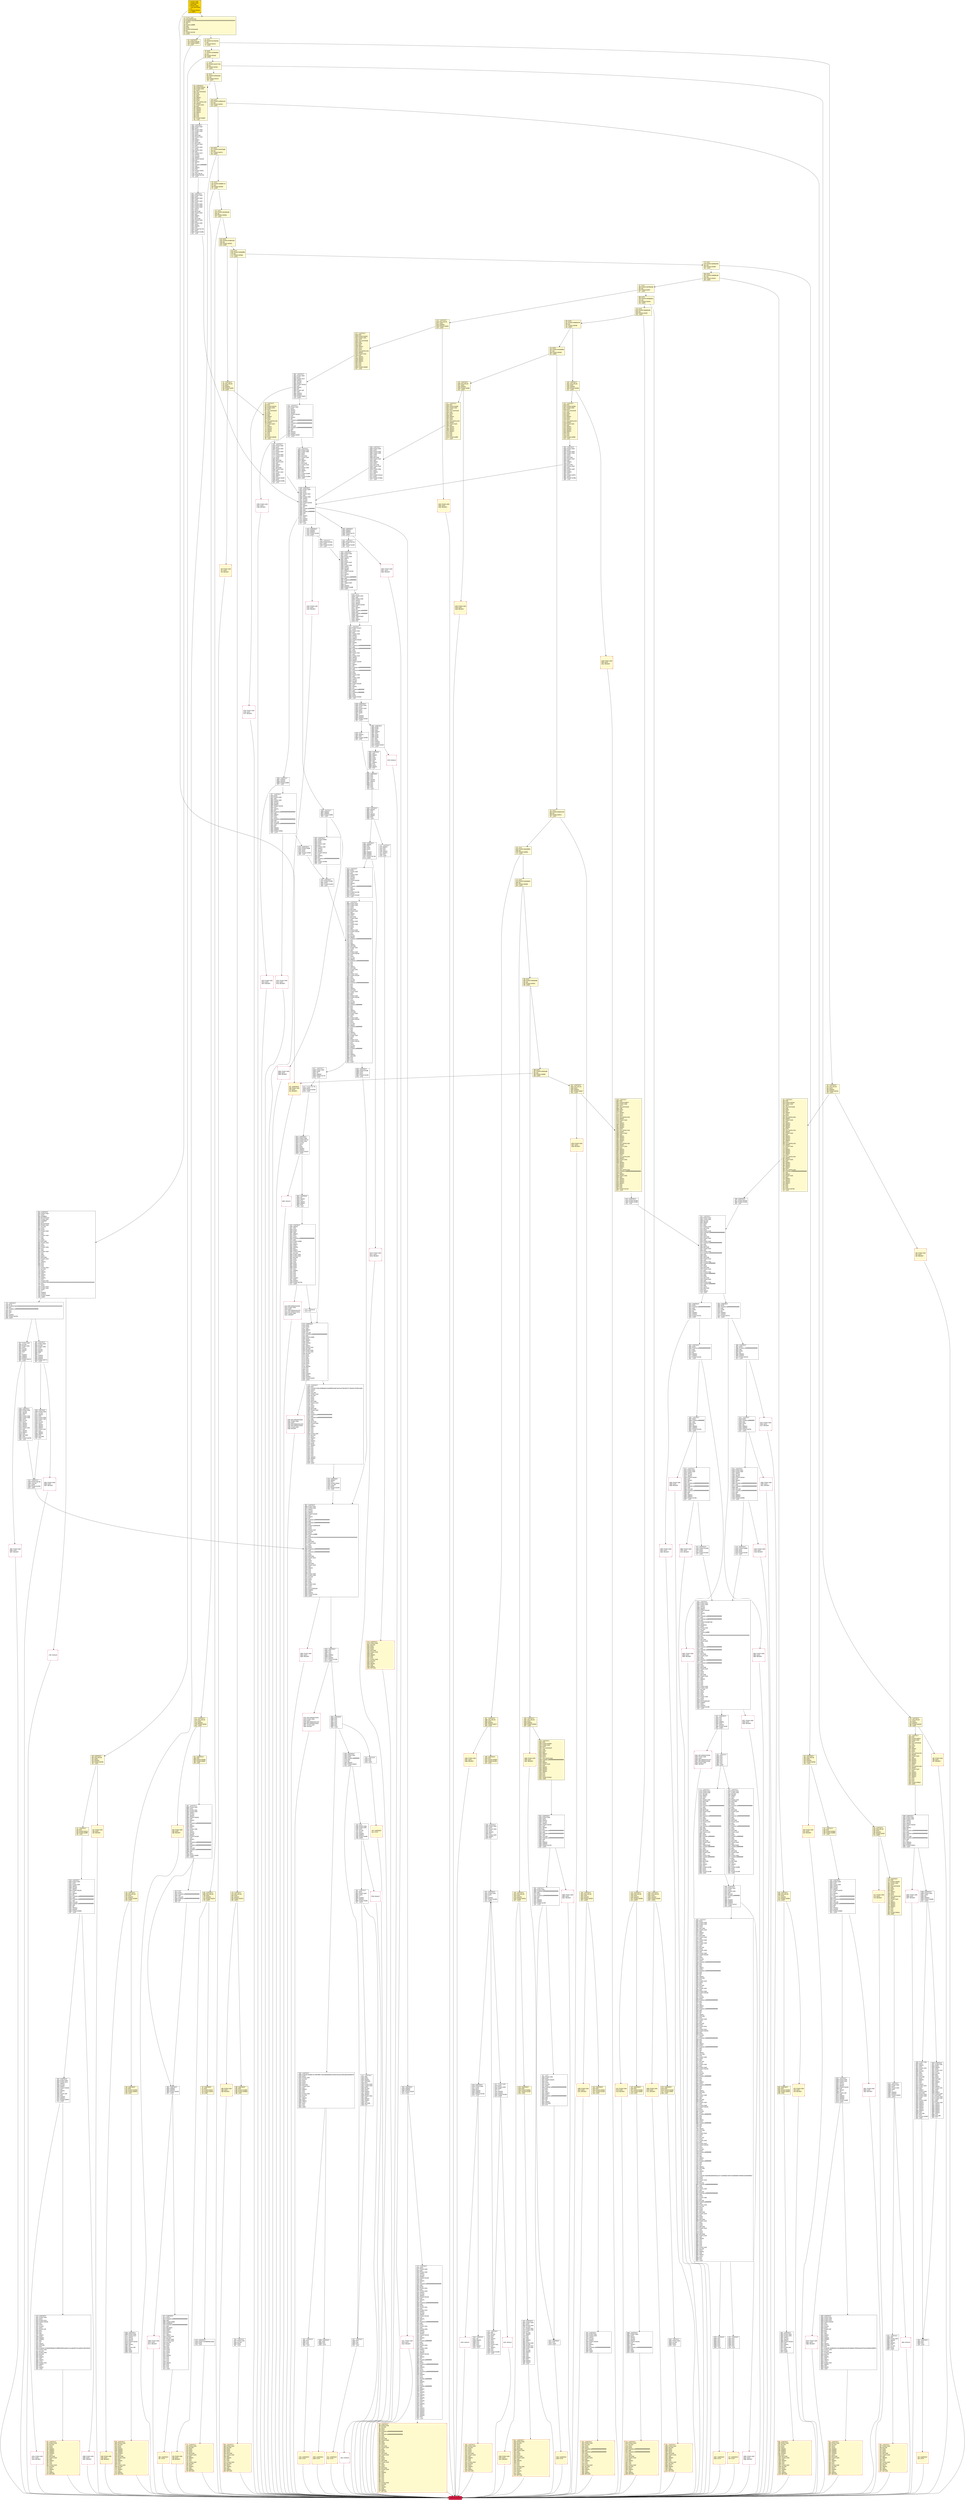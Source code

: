 digraph G {
bgcolor=transparent rankdir=UD;
node [shape=box style=filled color=black fillcolor=white fontname=arial fontcolor=black];
929 [label="929: PUSH1 0x00\l931: DUP1\l932: REVERT\l" fillcolor=lemonchiffon shape=Msquare color=crimson ];
3966 [label="3966: JUMPDEST\l3967: ISZERO\l3968: ISZERO\l3969: PUSH2 0x0f89\l3972: JUMPI\l" ];
2299 [label="2299: JUMPDEST\l2300: PUSH1 0x00\l2302: DUP1\l2303: PUSH1 0x00\l2305: SWAP1\l2306: SLOAD\l2307: SWAP1\l2308: PUSH2 0x0100\l2311: EXP\l2312: SWAP1\l2313: DIV\l2314: PUSH20 0xffffffffffffffffffffffffffffffffffffffff\l2335: AND\l2336: PUSH20 0xffffffffffffffffffffffffffffffffffffffff\l2357: AND\l2358: CALLER\l2359: PUSH20 0xffffffffffffffffffffffffffffffffffffffff\l2380: AND\l2381: EQ\l2382: ISZERO\l2383: ISZERO\l2384: PUSH2 0x0958\l2387: JUMPI\l" ];
1115 [label="1115: JUMPDEST\l1116: POP\l1117: PUSH2 0x0464\l1120: PUSH2 0x0f38\l1123: JUMP\l" fillcolor=lemonchiffon ];
0 [label="0: PUSH1 0x80\l2: PUSH1 0x40\l4: MSTORE\l5: PUSH1 0x04\l7: CALLDATASIZE\l8: LT\l9: PUSH2 0x0133\l12: JUMPI\l" fillcolor=lemonchiffon shape=Msquare fillcolor=gold ];
933 [label="933: JUMPDEST\l934: POP\l935: PUSH2 0x03ae\l938: PUSH2 0x0d86\l941: JUMP\l" fillcolor=lemonchiffon ];
1761 [label="1761: JUMPDEST\l1762: BYTE\l1763: PUSH32 0x0100000000000000000000000000000000000000000000000000000000000000\l1796: MUL\l1797: PUSH31 0xffffffffffffffffffffffffffffffffffffffffffffffffffffffffffffff\l1829: NOT\l1830: AND\l1831: GT\l1832: ISZERO\l1833: PUSH2 0x075e\l1836: JUMPI\l" ];
878 [label="878: JUMPDEST\l879: CALLVALUE\l880: DUP1\l881: ISZERO\l882: PUSH2 0x037a\l885: JUMPI\l" fillcolor=lemonchiffon ];
3896 [label="3896: JUMPDEST\l3897: PUSH1 0x00\l3899: DUP1\l3900: SWAP1\l3901: SLOAD\l3902: SWAP1\l3903: PUSH2 0x0100\l3906: EXP\l3907: SWAP1\l3908: DIV\l3909: PUSH20 0xffffffffffffffffffffffffffffffffffffffff\l3930: AND\l3931: DUP2\l3932: JUMP\l" ];
6385 [label="6385: JUMPDEST\l6386: PUSH2 0x18fb\l6389: DUP2\l6390: DUP4\l6391: PUSH2 0x1303\l6394: JUMP\l" ];
1492 [label="1492: JUMPDEST\l1493: POP\l1494: PUSH2 0x0609\l1497: PUSH1 0x04\l1499: DUP1\l1500: CALLDATASIZE\l1501: SUB\l1502: DUP2\l1503: ADD\l1504: SWAP1\l1505: DUP1\l1506: DUP1\l1507: CALLDATALOAD\l1508: PUSH20 0xffffffffffffffffffffffffffffffffffffffff\l1529: AND\l1530: SWAP1\l1531: PUSH1 0x20\l1533: ADD\l1534: SWAP1\l1535: SWAP3\l1536: SWAP2\l1537: SWAP1\l1538: POP\l1539: POP\l1540: POP\l1541: PUSH2 0x10cd\l1544: JUMP\l" fillcolor=lemonchiffon ];
2695 [label="2695: JUMPDEST\l2696: PUSH1 0x00\l2698: DUP1\l2699: PUSH1 0x03\l2701: PUSH1 0x00\l2703: DUP5\l2704: DUP2\l2705: MSTORE\l2706: PUSH1 0x20\l2708: ADD\l2709: SWAP1\l2710: DUP2\l2711: MSTORE\l2712: PUSH1 0x20\l2714: ADD\l2715: PUSH1 0x00\l2717: SHA3\l2718: PUSH1 0x02\l2720: ADD\l2721: PUSH1 0x10\l2723: SWAP1\l2724: SLOAD\l2725: SWAP1\l2726: PUSH2 0x0100\l2729: EXP\l2730: SWAP1\l2731: DIV\l2732: PUSH8 0xffffffffffffffff\l2741: AND\l2742: SWAP2\l2743: POP\l2744: PUSH2 0x0ac1\l2747: DUP4\l2748: CALLVALUE\l2749: PUSH2 0x170d\l2752: JUMP\l" ];
437 [label="437: PUSH1 0x00\l439: DUP1\l440: REVERT\l" fillcolor=lemonchiffon shape=Msquare color=crimson ];
3840 [label="3840: JUMPDEST\l3841: PUSH2 0x0f2e\l3844: DUP3\l3845: DUP3\l3846: PUSH1 0x00\l3848: ADD\l3849: PUSH1 0x00\l3851: SWAP1\l3852: SLOAD\l3853: SWAP1\l3854: PUSH2 0x0100\l3857: EXP\l3858: SWAP1\l3859: DIV\l3860: PUSH20 0xffffffffffffffffffffffffffffffffffffffff\l3881: AND\l3882: PUSH2 0x18e8\l3885: JUMP\l" ];
6962 [label="6962: JUMPDEST\l6963: DUP8\l6964: DUP8\l6965: SUB\l6966: SWAP3\l6967: POP\l6968: DUP6\l6969: DUP6\l6970: DUP5\l6971: MUL\l6972: DUP2\l6973: ISZERO\l6974: ISZERO\l6975: PUSH2 0x1b44\l6978: JUMPI\l" ];
5084 [label="5084: JUMPDEST\l5085: POP\l5086: POP\l5087: POP\l5088: POP\l5089: POP\l5090: POP\l5091: JUMP\l" ];
429 [label="429: JUMPDEST\l430: CALLVALUE\l431: DUP1\l432: ISZERO\l433: PUSH2 0x01b9\l436: JUMPI\l" fillcolor=lemonchiffon ];
628 [label="628: JUMPDEST\l629: CALLVALUE\l630: DUP1\l631: ISZERO\l632: PUSH2 0x0280\l635: JUMPI\l" fillcolor=lemonchiffon ];
575 [label="575: JUMPDEST\l576: POP\l577: PUSH2 0x025e\l580: PUSH1 0x04\l582: DUP1\l583: CALLDATASIZE\l584: SUB\l585: DUP2\l586: ADD\l587: SWAP1\l588: DUP1\l589: DUP1\l590: CALLDATALOAD\l591: SWAP1\l592: PUSH1 0x20\l594: ADD\l595: SWAP1\l596: SWAP3\l597: SWAP2\l598: SWAP1\l599: POP\l600: POP\l601: POP\l602: PUSH2 0x0b1a\l605: JUMP\l" fillcolor=lemonchiffon ];
1982 [label="1982: PUSH1 0x00\l1984: DUP1\l1985: REVERT\l" shape=Msquare color=crimson ];
4255 [label="4255: INVALID\l" shape=Msquare color=crimson ];
13 [label="13: PUSH1 0x00\l15: CALLDATALOAD\l16: PUSH29 0x0100000000000000000000000000000000000000000000000000000000\l46: SWAP1\l47: DIV\l48: PUSH4 0xffffffff\l53: AND\l54: DUP1\l55: PUSH4 0x20caea39\l60: EQ\l61: PUSH2 0x0138\l64: JUMPI\l" fillcolor=lemonchiffon ];
3973 [label="3973: PUSH1 0x00\l3975: DUP1\l3976: REVERT\l" shape=Msquare color=crimson ];
6931 [label="6931: JUMPDEST\l6932: DIV\l6933: SWAP1\l6934: POP\l6935: SWAP2\l6936: SWAP1\l6937: POP\l6938: JUMP\l" ];
899 [label="899: JUMPDEST\l900: PUSH1 0x40\l902: MLOAD\l903: DUP1\l904: DUP3\l905: DUP2\l906: MSTORE\l907: PUSH1 0x20\l909: ADD\l910: SWAP2\l911: POP\l912: POP\l913: PUSH1 0x40\l915: MLOAD\l916: DUP1\l917: SWAP2\l918: SUB\l919: SWAP1\l920: RETURN\l" fillcolor=lemonchiffon shape=Msquare color=crimson ];
1408 [label="1408: JUMPDEST\l1409: PUSH1 0x40\l1411: MLOAD\l1412: DUP1\l1413: DUP3\l1414: DUP2\l1415: MSTORE\l1416: PUSH1 0x20\l1418: ADD\l1419: SWAP2\l1420: POP\l1421: POP\l1422: PUSH1 0x40\l1424: MLOAD\l1425: DUP1\l1426: SWAP2\l1427: SUB\l1428: SWAP1\l1429: RETURN\l" fillcolor=lemonchiffon shape=Msquare color=crimson ];
3799 [label="3799: JUMPDEST\l3800: PUSH1 0x03\l3802: PUSH1 0x00\l3804: DUP4\l3805: DUP2\l3806: MSTORE\l3807: PUSH1 0x20\l3809: ADD\l3810: SWAP1\l3811: DUP2\l3812: MSTORE\l3813: PUSH1 0x20\l3815: ADD\l3816: PUSH1 0x00\l3818: SHA3\l3819: SWAP1\l3820: POP\l3821: PUSH2 0x0ef5\l3824: DUP2\l3825: PUSH2 0x18ba\l3828: JUMP\l" ];
1451 [label="1451: JUMPDEST\l1452: PUSH1 0x40\l1454: MLOAD\l1455: DUP1\l1456: DUP4\l1457: DUP2\l1458: MSTORE\l1459: PUSH1 0x20\l1461: ADD\l1462: DUP3\l1463: DUP2\l1464: MSTORE\l1465: PUSH1 0x20\l1467: ADD\l1468: SWAP3\l1469: POP\l1470: POP\l1471: POP\l1472: PUSH1 0x40\l1474: MLOAD\l1475: DUP1\l1476: SWAP2\l1477: SUB\l1478: SWAP1\l1479: RETURN\l" fillcolor=lemonchiffon shape=Msquare color=crimson ];
6190 [label="6190: RETURNDATASIZE\l6191: PUSH1 0x00\l6193: DUP1\l6194: RETURNDATACOPY\l6195: RETURNDATASIZE\l6196: PUSH1 0x00\l6198: REVERT\l" shape=Msquare color=crimson ];
1247 [label="1247: JUMPDEST\l1248: POP\l1249: PUSH2 0x04fe\l1252: PUSH1 0x04\l1254: DUP1\l1255: CALLDATASIZE\l1256: SUB\l1257: DUP2\l1258: ADD\l1259: SWAP1\l1260: DUP1\l1261: DUP1\l1262: CALLDATALOAD\l1263: SWAP1\l1264: PUSH1 0x20\l1266: ADD\l1267: SWAP1\l1268: SWAP3\l1269: SWAP2\l1270: SWAP1\l1271: POP\l1272: POP\l1273: POP\l1274: PUSH2 0x0ff9\l1277: JUMP\l" fillcolor=lemonchiffon ];
3204 [label="3204: JUMPDEST\l3205: ISZERO\l3206: ISZERO\l3207: PUSH2 0x0c8f\l3210: JUMPI\l" ];
274 [label="274: DUP1\l275: PUSH4 0xee0ebe0c\l280: EQ\l281: PUSH2 0x0596\l284: JUMPI\l" fillcolor=lemonchiffon ];
7003 [label="7003: JUMPDEST\l7004: PUSH1 0xc0\l7006: PUSH1 0x40\l7008: MLOAD\l7009: SWAP1\l7010: DUP2\l7011: ADD\l7012: PUSH1 0x40\l7014: MSTORE\l7015: DUP1\l7016: PUSH1 0x00\l7018: PUSH20 0xffffffffffffffffffffffffffffffffffffffff\l7039: AND\l7040: DUP2\l7041: MSTORE\l7042: PUSH1 0x20\l7044: ADD\l7045: PUSH1 0x00\l7047: PUSH16 0xffffffffffffffffffffffffffffffff\l7064: AND\l7065: DUP2\l7066: MSTORE\l7067: PUSH1 0x20\l7069: ADD\l7070: PUSH1 0x00\l7072: PUSH16 0xffffffffffffffffffffffffffffffff\l7089: AND\l7090: DUP2\l7091: MSTORE\l7092: PUSH1 0x20\l7094: ADD\l7095: PUSH1 0x00\l7097: PUSH8 0xffffffffffffffff\l7106: AND\l7107: DUP2\l7108: MSTORE\l7109: PUSH1 0x20\l7111: ADD\l7112: PUSH1 0x00\l7114: PUSH8 0xffffffffffffffff\l7123: AND\l7124: DUP2\l7125: MSTORE\l7126: PUSH1 0x20\l7128: ADD\l7129: PUSH1 0x00\l7131: PUSH8 0xffffffffffffffff\l7140: AND\l7141: DUP2\l7142: MSTORE\l7143: POP\l7144: SWAP1\l7145: JUMP\l" ];
109 [label="109: DUP1\l110: PUSH4 0x484eccb4\l115: EQ\l116: PUSH2 0x0233\l119: JUMPI\l" fillcolor=lemonchiffon ];
1946 [label="1946: JUMPDEST\l1947: PUSH2 0x07a2\l1950: PUSH2 0x1b5b\l1953: JUMP\l" ];
427 [label="427: JUMPDEST\l428: STOP\l" fillcolor=lemonchiffon shape=Msquare color=crimson ];
1438 [label="1438: PUSH1 0x00\l1440: DUP1\l1441: REVERT\l" fillcolor=lemonchiffon shape=Msquare color=crimson ];
4224 [label="4224: INVALID\l" shape=Msquare color=crimson ];
2857 [label="2857: JUMPDEST\l2858: ADD\l2859: PUSH1 0x00\l2861: SWAP2\l2862: POP\l2863: SWAP1\l2864: POP\l2865: SLOAD\l2866: DUP2\l2867: JUMP\l" ];
2812 [label="2812: INVALID\l" shape=Msquare color=crimson ];
4522 [label="4522: JUMPDEST\l4523: DUP5\l4524: PUSH16 0xffffffffffffffffffffffffffffffff\l4541: AND\l4542: DUP6\l4543: EQ\l4544: ISZERO\l4545: ISZERO\l4546: PUSH2 0x11ca\l4549: JUMPI\l" ];
484 [label="484: PUSH1 0x00\l486: DUP1\l487: REVERT\l" fillcolor=lemonchiffon shape=Msquare color=crimson ];
4070 [label="4070: PUSH1 0x00\l4072: DUP1\l4073: REVERT\l" shape=Msquare color=crimson ];
4225 [label="4225: JUMPDEST\l4226: ADD\l4227: SLOAD\l4228: DUP3\l4229: ADD\l4230: SWAP2\l4231: POP\l4232: DUP1\l4233: DUP1\l4234: PUSH1 0x01\l4236: ADD\l4237: SWAP2\l4238: POP\l4239: POP\l4240: PUSH2 0x1069\l4243: JUMP\l" ];
4582 [label="4582: PUSH1 0x00\l4584: DUP1\l4585: REVERT\l" shape=Msquare color=crimson ];
3072 [label="3072: JUMPDEST\l3073: DUP2\l3074: PUSH20 0xffffffffffffffffffffffffffffffffffffffff\l3095: AND\l3096: PUSH2 0x08fc\l3099: ADDRESS\l3100: PUSH20 0xffffffffffffffffffffffffffffffffffffffff\l3121: AND\l3122: BALANCE\l3123: SWAP1\l3124: DUP2\l3125: ISZERO\l3126: MUL\l3127: SWAP1\l3128: PUSH1 0x40\l3130: MLOAD\l3131: PUSH1 0x00\l3133: PUSH1 0x40\l3135: MLOAD\l3136: DUP1\l3137: DUP4\l3138: SUB\l3139: DUP2\l3140: DUP6\l3141: DUP9\l3142: DUP9\l3143: CALL\l3144: SWAP4\l3145: POP\l3146: POP\l3147: POP\l3148: POP\l3149: SWAP1\l3150: POP\l3151: POP\l3152: POP\l3153: JUMP\l" ];
1430 [label="1430: JUMPDEST\l1431: CALLVALUE\l1432: DUP1\l1433: ISZERO\l1434: PUSH2 0x05a2\l1437: JUMPI\l" fillcolor=lemonchiffon ];
741 [label="741: JUMPDEST\l742: CALLVALUE\l743: DUP1\l744: ISZERO\l745: PUSH2 0x02f1\l748: JUMPI\l" fillcolor=lemonchiffon ];
2799 [label="2799: INVALID\l" shape=Msquare color=crimson ];
2038 [label="2038: PUSH1 0x00\l2040: DUP1\l2041: REVERT\l" shape=Msquare color=crimson ];
186 [label="186: DUP1\l187: PUSH4 0x85b86188\l192: EQ\l193: PUSH2 0x03c8\l196: JUMPI\l" fillcolor=lemonchiffon ];
3579 [label="3579: PUSH1 0x00\l3581: DUP1\l3582: REVERT\l" shape=Msquare color=crimson ];
3068 [label="3068: PUSH1 0x00\l3070: DUP1\l3071: REVERT\l" shape=Msquare color=crimson ];
1023 [label="1023: PUSH1 0x00\l1025: DUP1\l1026: REVERT\l" fillcolor=lemonchiffon shape=Msquare color=crimson ];
1908 [label="1908: JUMPDEST\l1909: PUSH1 0x0d\l1911: SLOAD\l1912: SWAP1\l1913: POP\l1914: PUSH1 0x0d\l1916: PUSH1 0x00\l1918: DUP2\l1919: SLOAD\l1920: DUP1\l1921: SWAP3\l1922: SWAP2\l1923: SWAP1\l1924: PUSH1 0x01\l1926: ADD\l1927: SWAP2\l1928: SWAP1\l1929: POP\l1930: SSTORE\l1931: POP\l" ];
3013 [label="3013: POP\l3014: DUP2\l3015: PUSH20 0xffffffffffffffffffffffffffffffffffffffff\l3036: AND\l3037: CALLER\l3038: PUSH20 0xffffffffffffffffffffffffffffffffffffffff\l3059: AND\l3060: EQ\l" ];
4122 [label="4122: JUMPDEST\l4123: ISZERO\l4124: ISZERO\l4125: PUSH2 0x1025\l4128: JUMPI\l" ];
1760 [label="1760: INVALID\l" shape=Msquare color=crimson ];
4606 [label="4606: PUSH1 0x00\l4608: DUP1\l4609: REVERT\l" shape=Msquare color=crimson ];
3165 [label="3165: JUMPDEST\l3166: PUSH1 0x00\l3168: DUP1\l3169: PUSH1 0x00\l3171: DUP1\l3172: PUSH1 0x00\l3174: DUP1\l3175: PUSH1 0x03\l3177: PUSH1 0x00\l3179: DUP9\l3180: DUP2\l3181: MSTORE\l3182: PUSH1 0x20\l3184: ADD\l3185: SWAP1\l3186: DUP2\l3187: MSTORE\l3188: PUSH1 0x20\l3190: ADD\l3191: PUSH1 0x00\l3193: SHA3\l3194: SWAP1\l3195: POP\l3196: PUSH2 0x0c84\l3199: DUP2\l3200: PUSH2 0x18ba\l3203: JUMP\l" ];
3215 [label="3215: JUMPDEST\l3216: DUP1\l3217: PUSH1 0x00\l3219: ADD\l3220: PUSH1 0x00\l3222: SWAP1\l3223: SLOAD\l3224: SWAP1\l3225: PUSH2 0x0100\l3228: EXP\l3229: SWAP1\l3230: DIV\l3231: PUSH20 0xffffffffffffffffffffffffffffffffffffffff\l3252: AND\l3253: DUP2\l3254: PUSH1 0x01\l3256: ADD\l3257: PUSH1 0x00\l3259: SWAP1\l3260: SLOAD\l3261: SWAP1\l3262: PUSH2 0x0100\l3265: EXP\l3266: SWAP1\l3267: DIV\l3268: PUSH16 0xffffffffffffffffffffffffffffffff\l3285: AND\l3286: DUP3\l3287: PUSH1 0x01\l3289: ADD\l3290: PUSH1 0x10\l3292: SWAP1\l3293: SLOAD\l3294: SWAP1\l3295: PUSH2 0x0100\l3298: EXP\l3299: SWAP1\l3300: DIV\l3301: PUSH16 0xffffffffffffffffffffffffffffffff\l3318: AND\l3319: DUP4\l3320: PUSH1 0x02\l3322: ADD\l3323: PUSH1 0x00\l3325: SWAP1\l3326: SLOAD\l3327: SWAP1\l3328: PUSH2 0x0100\l3331: EXP\l3332: SWAP1\l3333: DIV\l3334: PUSH8 0xffffffffffffffff\l3343: AND\l3344: DUP5\l3345: PUSH1 0x02\l3347: ADD\l3348: PUSH1 0x08\l3350: SWAP1\l3351: SLOAD\l3352: SWAP1\l3353: PUSH2 0x0100\l3356: EXP\l3357: SWAP1\l3358: DIV\l3359: PUSH8 0xffffffffffffffff\l3368: AND\l3369: DUP4\l3370: PUSH16 0xffffffffffffffffffffffffffffffff\l3387: AND\l3388: SWAP4\l3389: POP\l3390: DUP3\l3391: PUSH16 0xffffffffffffffffffffffffffffffff\l3408: AND\l3409: SWAP3\l3410: POP\l3411: DUP2\l3412: PUSH8 0xffffffffffffffff\l3421: AND\l3422: SWAP2\l3423: POP\l3424: DUP1\l3425: PUSH8 0xffffffffffffffff\l3434: AND\l3435: SWAP1\l3436: POP\l3437: SWAP6\l3438: POP\l3439: SWAP6\l3440: POP\l3441: SWAP6\l3442: POP\l3443: SWAP6\l3444: POP\l3445: SWAP6\l3446: POP\l3447: POP\l3448: SWAP2\l3449: SWAP4\l3450: SWAP6\l3451: SWAP1\l3452: SWAP3\l3453: SWAP5\l3454: POP\l3455: JUMP\l" ];
5060 [label="5060: PUSH1 0x00\l5062: DUP1\l5063: REVERT\l" shape=Msquare color=crimson ];
4142 [label="4142: JUMPDEST\l4143: SWAP2\l4144: POP\l4145: POP\l4146: SWAP2\l4147: SWAP1\l4148: POP\l4149: JUMP\l" ];
4550 [label="4550: PUSH1 0x00\l4552: DUP1\l4553: REVERT\l" shape=Msquare color=crimson ];
6689 [label="6689: JUMPDEST\l6690: SWAP2\l6691: POP\l6692: POP\l6693: SWAP2\l6694: SWAP1\l6695: POP\l6696: JUMP\l" ];
921 [label="921: JUMPDEST\l922: CALLVALUE\l923: DUP1\l924: ISZERO\l925: PUSH2 0x03a5\l928: JUMPI\l" fillcolor=lemonchiffon ];
2042 [label="2042: JUMPDEST\l2043: PUSH1 0x01\l2045: PUSH1 0x00\l2047: SWAP1\l2048: SLOAD\l2049: SWAP1\l2050: PUSH2 0x0100\l2053: EXP\l2054: SWAP1\l2055: DIV\l2056: PUSH20 0xffffffffffffffffffffffffffffffffffffffff\l2077: AND\l2078: PUSH20 0xffffffffffffffffffffffffffffffffffffffff\l2099: AND\l2100: CALLER\l2101: PUSH20 0xffffffffffffffffffffffffffffffffffffffff\l2122: AND\l2123: EQ\l2124: ISZERO\l2125: ISZERO\l2126: PUSH2 0x0856\l2129: JUMPI\l" ];
2588 [label="2588: JUMPDEST\l2589: PUSH1 0x00\l2591: DUP2\l2592: EQ\l2593: ISZERO\l2594: PUSH2 0x0a56\l2597: JUMPI\l" ];
6124 [label="6124: JUMPDEST\l6125: DUP5\l6126: DUP9\l6127: SUB\l6128: SWAP1\l6129: POP\l6130: CALLER\l6131: PUSH20 0xffffffffffffffffffffffffffffffffffffffff\l6152: AND\l6153: PUSH2 0x08fc\l6156: DUP3\l6157: SWAP1\l6158: DUP2\l6159: ISZERO\l6160: MUL\l6161: SWAP1\l6162: PUSH1 0x40\l6164: MLOAD\l6165: PUSH1 0x00\l6167: PUSH1 0x40\l6169: MLOAD\l6170: DUP1\l6171: DUP4\l6172: SUB\l6173: DUP2\l6174: DUP6\l6175: DUP9\l6176: DUP9\l6177: CALL\l6178: SWAP4\l6179: POP\l6180: POP\l6181: POP\l6182: POP\l6183: ISZERO\l6184: DUP1\l6185: ISZERO\l6186: PUSH2 0x1837\l6189: JUMPI\l" ];
976 [label="976: PUSH1 0x00\l978: DUP1\l979: REVERT\l" fillcolor=lemonchiffon shape=Msquare color=crimson ];
1488 [label="1488: PUSH1 0x00\l1490: DUP1\l1491: REVERT\l" fillcolor=lemonchiffon shape=Msquare color=crimson ];
230 [label="230: DUP1\l231: PUSH4 0x96b5a755\l236: EQ\l237: PUSH2 0x04a6\l240: JUMPI\l" fillcolor=lemonchiffon ];
3154 [label="3154: JUMPDEST\l3155: PUSH7 0x2386f26fc10000\l3163: DUP2\l3164: JUMP\l" ];
1027 [label="1027: JUMPDEST\l1028: POP\l1029: PUSH2 0x0422\l1032: PUSH1 0x04\l1034: DUP1\l1035: CALLDATASIZE\l1036: SUB\l1037: DUP2\l1038: ADD\l1039: SWAP1\l1040: DUP1\l1041: DUP1\l1042: CALLDATALOAD\l1043: SWAP1\l1044: PUSH1 0x20\l1046: ADD\l1047: SWAP1\l1048: SWAP3\l1049: SWAP2\l1050: SWAP1\l1051: POP\l1052: POP\l1053: POP\l1054: PUSH2 0x0e60\l1057: JUMP\l" fillcolor=lemonchiffon ];
4392 [label="4392: JUMPDEST\l4393: PUSH1 0x00\l4395: PUSH20 0xffffffffffffffffffffffffffffffffffffffff\l4416: AND\l4417: DUP2\l4418: PUSH20 0xffffffffffffffffffffffffffffffffffffffff\l4439: AND\l4440: EQ\l4441: ISZERO\l4442: ISZERO\l4443: PUSH2 0x119f\l4446: JUMPI\l" ];
2496 [label="2496: JUMPDEST\l2497: PUSH1 0x01\l2499: PUSH1 0x00\l2501: SWAP1\l2502: SLOAD\l2503: SWAP1\l2504: PUSH2 0x0100\l2507: EXP\l2508: SWAP1\l2509: DIV\l2510: PUSH20 0xffffffffffffffffffffffffffffffffffffffff\l2531: AND\l2532: PUSH20 0xffffffffffffffffffffffffffffffffffffffff\l2553: AND\l2554: CALLER\l2555: PUSH20 0xffffffffffffffffffffffffffffffffffffffff\l2576: AND\l2577: EQ\l2578: ISZERO\l2579: ISZERO\l2580: PUSH2 0x0a1c\l2583: JUMPI\l" ];
1312 [label="1312: JUMPDEST\l1313: POP\l1314: PUSH2 0x0529\l1317: PUSH2 0x1036\l1320: JUMP\l" fillcolor=lemonchiffon ];
1321 [label="1321: JUMPDEST\l1322: PUSH1 0x40\l1324: MLOAD\l1325: DUP1\l1326: DUP3\l1327: PUSH20 0xffffffffffffffffffffffffffffffffffffffff\l1348: AND\l1349: PUSH20 0xffffffffffffffffffffffffffffffffffffffff\l1370: AND\l1371: DUP2\l1372: MSTORE\l1373: PUSH1 0x20\l1375: ADD\l1376: SWAP2\l1377: POP\l1378: POP\l1379: PUSH1 0x40\l1381: MLOAD\l1382: DUP1\l1383: SWAP2\l1384: SUB\l1385: SWAP1\l1386: RETURN\l" fillcolor=lemonchiffon shape=Msquare color=crimson ];
698 [label="698: JUMPDEST\l699: CALLVALUE\l700: DUP1\l701: ISZERO\l702: PUSH2 0x02c6\l705: JUMPI\l" fillcolor=lemonchiffon ];
3551 [label="3551: PUSH1 0x00\l3553: DUP1\l3554: REVERT\l" shape=Msquare color=crimson ];
2014 [label="2014: PUSH1 0x00\l2016: DUP1\l2017: REVERT\l" shape=Msquare color=crimson ];
1235 [label="1235: JUMPDEST\l1236: CALLVALUE\l1237: DUP1\l1238: ISZERO\l1239: PUSH2 0x04df\l1242: JUMPI\l" fillcolor=lemonchiffon ];
1442 [label="1442: JUMPDEST\l1443: POP\l1444: PUSH2 0x05ab\l1447: PUSH2 0x10a8\l1450: JUMP\l" fillcolor=lemonchiffon ];
4388 [label="4388: PUSH1 0x00\l4390: DUP1\l4391: REVERT\l" shape=Msquare color=crimson ];
98 [label="98: DUP1\l99: PUSH4 0x454a2ab3\l104: EQ\l105: PUSH2 0x0213\l108: JUMPI\l" fillcolor=lemonchiffon ];
563 [label="563: JUMPDEST\l564: CALLVALUE\l565: DUP1\l566: ISZERO\l567: PUSH2 0x023f\l570: JUMPI\l" fillcolor=lemonchiffon ];
890 [label="890: JUMPDEST\l891: POP\l892: PUSH2 0x0383\l895: PUSH2 0x0d80\l898: JUMP\l" fillcolor=lemonchiffon ];
784 [label="784: JUMPDEST\l785: PUSH1 0x40\l787: MLOAD\l788: DUP1\l789: DUP7\l790: PUSH20 0xffffffffffffffffffffffffffffffffffffffff\l811: AND\l812: PUSH20 0xffffffffffffffffffffffffffffffffffffffff\l833: AND\l834: DUP2\l835: MSTORE\l836: PUSH1 0x20\l838: ADD\l839: DUP6\l840: DUP2\l841: MSTORE\l842: PUSH1 0x20\l844: ADD\l845: DUP5\l846: DUP2\l847: MSTORE\l848: PUSH1 0x20\l850: ADD\l851: DUP4\l852: DUP2\l853: MSTORE\l854: PUSH1 0x20\l856: ADD\l857: DUP3\l858: DUP2\l859: MSTORE\l860: PUSH1 0x20\l862: ADD\l863: SWAP6\l864: POP\l865: POP\l866: POP\l867: POP\l868: POP\l869: POP\l870: PUSH1 0x40\l872: MLOAD\l873: DUP1\l874: SWAP2\l875: SUB\l876: SWAP1\l877: RETURN\l" fillcolor=lemonchiffon shape=Msquare color=crimson ];
2785 [label="2785: DUP1\l2786: PUSH1 0x06\l2788: PUSH1 0x05\l2790: DUP1\l2791: SLOAD\l2792: DUP2\l2793: ISZERO\l2794: ISZERO\l2795: PUSH2 0x0af0\l2798: JUMPI\l" ];
6912 [label="6912: JUMPDEST\l6913: PUSH1 0x00\l6915: PUSH2 0x2710\l6918: PUSH1 0x02\l6920: SLOAD\l6921: DUP4\l6922: MUL\l6923: DUP2\l6924: ISZERO\l6925: ISZERO\l6926: PUSH2 0x1b13\l6929: JUMPI\l" ];
942 [label="942: JUMPDEST\l943: PUSH1 0x40\l945: MLOAD\l946: DUP1\l947: DUP3\l948: ISZERO\l949: ISZERO\l950: ISZERO\l951: ISZERO\l952: DUP2\l953: MSTORE\l954: PUSH1 0x20\l956: ADD\l957: SWAP2\l958: POP\l959: POP\l960: PUSH1 0x40\l962: MLOAD\l963: DUP1\l964: SWAP2\l965: SUB\l966: SWAP1\l967: RETURN\l" fillcolor=lemonchiffon shape=Msquare color=crimson ];
3661 [label="3661: JUMPDEST\l3662: PUSH1 0x04\l3664: PUSH1 0x00\l3666: SWAP1\l3667: SLOAD\l3668: SWAP1\l3669: PUSH2 0x0100\l3672: EXP\l3673: SWAP1\l3674: DIV\l3675: PUSH1 0xff\l3677: AND\l3678: DUP2\l3679: JUMP\l" ];
5949 [label="5949: PUSH1 0x00\l5951: DUP1\l5952: REVERT\l" shape=Msquare color=crimson ];
1854 [label="1854: PUSH1 0x00\l1856: DUP1\l1857: REVERT\l" shape=Msquare color=crimson ];
5064 [label="5064: JUMPDEST\l5065: POP\l5066: GAS\l5067: CALL\l5068: ISZERO\l5069: DUP1\l5070: ISZERO\l5071: PUSH2 0x13dc\l5074: JUMPI\l" ];
285 [label="285: DUP1\l286: PUSH4 0xf2fde38b\l291: EQ\l292: PUSH2 0x05c8\l295: JUMPI\l" fillcolor=lemonchiffon ];
6037 [label="6037: PUSH2 0x179d\l6040: DUP6\l6041: PUSH2 0x1b00\l6044: JUMP\l" ];
4301 [label="4301: JUMPDEST\l4302: PUSH1 0x00\l4304: DUP1\l4305: SWAP1\l4306: SLOAD\l4307: SWAP1\l4308: PUSH2 0x0100\l4311: EXP\l4312: SWAP1\l4313: DIV\l4314: PUSH20 0xffffffffffffffffffffffffffffffffffffffff\l4335: AND\l4336: PUSH20 0xffffffffffffffffffffffffffffffffffffffff\l4357: AND\l4358: CALLER\l4359: PUSH20 0xffffffffffffffffffffffffffffffffffffffff\l4380: AND\l4381: EQ\l4382: ISZERO\l4383: ISZERO\l4384: PUSH2 0x1128\l4387: JUMPI\l" ];
710 [label="710: JUMPDEST\l711: POP\l712: PUSH2 0x02cf\l715: PUSH2 0x0c52\l718: JUMP\l" fillcolor=lemonchiffon ];
6980 [label="6980: JUMPDEST\l6981: SDIV\l6982: SWAP2\l6983: POP\l6984: DUP2\l6985: DUP9\l6986: ADD\l6987: SWAP1\l6988: POP\l6989: DUP1\l6990: SWAP4\l6991: POP\l" ];
5901 [label="5901: JUMPDEST\l5902: PUSH1 0x00\l5904: DUP1\l5905: PUSH1 0x00\l5907: DUP1\l5908: PUSH1 0x00\l5910: DUP1\l5911: PUSH1 0x00\l5913: PUSH1 0x03\l5915: PUSH1 0x00\l5917: DUP11\l5918: DUP2\l5919: MSTORE\l5920: PUSH1 0x20\l5922: ADD\l5923: SWAP1\l5924: DUP2\l5925: MSTORE\l5926: PUSH1 0x20\l5928: ADD\l5929: PUSH1 0x00\l5931: SHA3\l5932: SWAP6\l5933: POP\l5934: PUSH2 0x1736\l5937: DUP7\l5938: PUSH2 0x18ba\l5941: JUMP\l" ];
1072 [label="1072: JUMPDEST\l1073: POP\l1074: PUSH2 0x0439\l1077: PUSH2 0x0f32\l1080: JUMP\l" fillcolor=lemonchiffon ];
5395 [label="5395: PUSH1 0x00\l5397: DUP1\l5398: REVERT\l" shape=Msquare color=crimson ];
1480 [label="1480: JUMPDEST\l1481: CALLVALUE\l1482: DUP1\l1483: ISZERO\l1484: PUSH2 0x05d4\l1487: JUMPI\l" fillcolor=lemonchiffon ];
6395 [label="6395: JUMPDEST\l6396: PUSH32 0x2809c7e17bf978fbc7194c0a694b638c4215e9140cacc6c38ca36010b45697df\l6429: DUP3\l6430: PUSH1 0x40\l6432: MLOAD\l6433: DUP1\l6434: DUP3\l6435: DUP2\l6436: MSTORE\l6437: PUSH1 0x20\l6439: ADD\l6440: SWAP2\l6441: POP\l6442: POP\l6443: PUSH1 0x40\l6445: MLOAD\l6446: DUP1\l6447: SWAP2\l6448: SUB\l6449: SWAP1\l6450: LOG1\l6451: POP\l6452: POP\l6453: JUMP\l" ];
2144 [label="2144: JUMPDEST\l2145: PUSH1 0xc0\l2147: PUSH1 0x40\l2149: MLOAD\l2150: SWAP1\l2151: DUP2\l2152: ADD\l2153: PUSH1 0x40\l2155: MSTORE\l2156: DUP1\l2157: DUP4\l2158: PUSH20 0xffffffffffffffffffffffffffffffffffffffff\l2179: AND\l2180: DUP2\l2181: MSTORE\l2182: PUSH1 0x20\l2184: ADD\l2185: DUP7\l2186: PUSH16 0xffffffffffffffffffffffffffffffff\l2203: AND\l2204: DUP2\l2205: MSTORE\l2206: PUSH1 0x20\l2208: ADD\l2209: DUP6\l2210: PUSH16 0xffffffffffffffffffffffffffffffff\l2227: AND\l2228: DUP2\l2229: MSTORE\l2230: PUSH1 0x20\l2232: ADD\l2233: DUP5\l2234: PUSH8 0xffffffffffffffff\l2243: AND\l2244: DUP2\l2245: MSTORE\l2246: PUSH1 0x20\l2248: ADD\l2249: TIMESTAMP\l2250: PUSH8 0xffffffffffffffff\l2259: AND\l2260: DUP2\l2261: MSTORE\l2262: PUSH1 0x20\l2264: ADD\l2265: PUSH1 0x00\l2267: PUSH8 0xffffffffffffffff\l2276: AND\l2277: DUP2\l2278: MSTORE\l2279: POP\l2280: SWAP1\l2281: POP\l2282: PUSH2 0x08f3\l2285: DUP7\l2286: DUP3\l2287: PUSH2 0x14f9\l2290: JUMP\l" ];
2598 [label="2598: PUSH1 0x0b\l2600: DUP3\l2601: SWAP1\l2602: DUP1\l2603: PUSH1 0x01\l2605: DUP2\l2606: SLOAD\l2607: ADD\l2608: DUP1\l2609: DUP3\l2610: SSTORE\l2611: DUP1\l2612: SWAP2\l2613: POP\l2614: POP\l2615: SWAP1\l2616: PUSH1 0x01\l2618: DUP3\l2619: SUB\l2620: SWAP1\l2621: PUSH1 0x00\l2623: MSTORE\l2624: PUSH1 0x20\l2626: PUSH1 0x00\l2628: SHA3\l2629: ADD\l2630: PUSH1 0x00\l2632: SWAP1\l2633: SWAP2\l2634: SWAP3\l2635: SWAP1\l2636: SWAP2\l2637: SWAP1\l2638: SWAP2\l2639: POP\l2640: SSTORE\l2641: POP\l2642: PUSH2 0x0a83\l2645: JUMP\l" ];
4511 [label="4511: JUMPDEST\l4512: POP\l4513: JUMP\l" ];
6454 [label="6454: JUMPDEST\l6455: PUSH1 0x00\l6457: DUP1\l6458: PUSH1 0x00\l6460: SWAP1\l6461: POP\l6462: DUP3\l6463: PUSH1 0x02\l6465: ADD\l6466: PUSH1 0x08\l6468: SWAP1\l6469: SLOAD\l6470: SWAP1\l6471: PUSH2 0x0100\l6474: EXP\l6475: SWAP1\l6476: DIV\l6477: PUSH8 0xffffffffffffffff\l6486: AND\l6487: PUSH8 0xffffffffffffffff\l6496: AND\l6497: TIMESTAMP\l6498: GT\l6499: ISZERO\l6500: PUSH2 0x198f\l6503: JUMPI\l" ];
5092 [label="5092: JUMPDEST\l5093: PUSH1 0x01\l5095: PUSH1 0x00\l5097: SWAP1\l5098: SLOAD\l5099: SWAP1\l5100: PUSH2 0x0100\l5103: EXP\l5104: SWAP1\l5105: DIV\l5106: PUSH20 0xffffffffffffffffffffffffffffffffffffffff\l5127: AND\l5128: PUSH20 0xffffffffffffffffffffffffffffffffffffffff\l5149: AND\l5150: PUSH4 0x23b872dd\l5155: DUP4\l5156: ADDRESS\l5157: DUP5\l5158: PUSH1 0x40\l5160: MLOAD\l5161: DUP5\l5162: PUSH4 0xffffffff\l5167: AND\l5168: PUSH29 0x0100000000000000000000000000000000000000000000000000000000\l5198: MUL\l5199: DUP2\l5200: MSTORE\l5201: PUSH1 0x04\l5203: ADD\l5204: DUP1\l5205: DUP5\l5206: PUSH20 0xffffffffffffffffffffffffffffffffffffffff\l5227: AND\l5228: PUSH20 0xffffffffffffffffffffffffffffffffffffffff\l5249: AND\l5250: DUP2\l5251: MSTORE\l5252: PUSH1 0x20\l5254: ADD\l5255: DUP4\l5256: PUSH20 0xffffffffffffffffffffffffffffffffffffffff\l5277: AND\l5278: PUSH20 0xffffffffffffffffffffffffffffffffffffffff\l5299: AND\l5300: DUP2\l5301: MSTORE\l5302: PUSH1 0x20\l5304: ADD\l5305: DUP3\l5306: DUP2\l5307: MSTORE\l5308: PUSH1 0x20\l5310: ADD\l5311: SWAP4\l5312: POP\l5313: POP\l5314: POP\l5315: POP\l5316: PUSH1 0x00\l5318: PUSH1 0x40\l5320: MLOAD\l5321: DUP1\l5322: DUP4\l5323: SUB\l5324: DUP2\l5325: PUSH1 0x00\l5327: DUP8\l5328: DUP1\l5329: EXTCODESIZE\l5330: ISZERO\l5331: DUP1\l5332: ISZERO\l5333: PUSH2 0x14dd\l5336: JUMPI\l" ];
4712 [label="4712: JUMPDEST\l4713: PUSH1 0xc0\l4715: PUSH1 0x40\l4717: MLOAD\l4718: SWAP1\l4719: DUP2\l4720: ADD\l4721: PUSH1 0x40\l4723: MSTORE\l4724: DUP1\l4725: DUP4\l4726: PUSH20 0xffffffffffffffffffffffffffffffffffffffff\l4747: AND\l4748: DUP2\l4749: MSTORE\l4750: PUSH1 0x20\l4752: ADD\l4753: DUP7\l4754: PUSH16 0xffffffffffffffffffffffffffffffff\l4771: AND\l4772: DUP2\l4773: MSTORE\l4774: PUSH1 0x20\l4776: ADD\l4777: DUP6\l4778: PUSH16 0xffffffffffffffffffffffffffffffff\l4795: AND\l4796: DUP2\l4797: MSTORE\l4798: PUSH1 0x20\l4800: ADD\l4801: DUP5\l4802: PUSH8 0xffffffffffffffff\l4811: AND\l4812: DUP2\l4813: MSTORE\l4814: PUSH1 0x20\l4816: ADD\l4817: TIMESTAMP\l4818: PUSH8 0xffffffffffffffff\l4827: AND\l4828: DUP2\l4829: MSTORE\l4830: PUSH1 0x20\l4832: ADD\l4833: PUSH1 0x01\l4835: PUSH8 0xffffffffffffffff\l4844: AND\l4845: DUP2\l4846: MSTORE\l4847: POP\l4848: SWAP1\l4849: POP\l4850: PUSH2 0x12fb\l4853: DUP7\l4854: DUP3\l4855: PUSH2 0x14f9\l4858: JUMP\l" ];
1308 [label="1308: PUSH1 0x00\l1310: DUP1\l1311: REVERT\l" fillcolor=lemonchiffon shape=Msquare color=crimson ];
5953 [label="5953: JUMPDEST\l5954: PUSH2 0x174a\l5957: DUP7\l5958: PUSH2 0x1936\l5961: JUMP\l" ];
263 [label="263: DUP1\l264: PUSH4 0xeac9d94c\l269: EQ\l270: PUSH2 0x056b\l273: JUMPI\l" fillcolor=lemonchiffon ];
2765 [label="2765: JUMPDEST\l2766: PUSH1 0x01\l2768: DUP3\l2769: PUSH8 0xffffffffffffffff\l2778: AND\l2779: EQ\l2780: ISZERO\l2781: PUSH2 0x0b15\l2784: JUMPI\l" ];
6330 [label="6330: JUMPDEST\l6331: PUSH1 0x00\l6333: DUP1\l6334: DUP3\l6335: PUSH1 0x02\l6337: ADD\l6338: PUSH1 0x08\l6340: SWAP1\l6341: SLOAD\l6342: SWAP1\l6343: PUSH2 0x0100\l6346: EXP\l6347: SWAP1\l6348: DIV\l6349: PUSH8 0xffffffffffffffff\l6358: AND\l6359: PUSH8 0xffffffffffffffff\l6368: AND\l6369: GT\l6370: SWAP1\l6371: POP\l6372: SWAP2\l6373: SWAP1\l6374: POP\l6375: JUMP\l" ];
2691 [label="2691: JUMPDEST\l2692: POP\l2693: POP\l2694: JUMP\l" ];
4256 [label="4256: JUMPDEST\l4257: DIV\l4258: SWAP3\l4259: POP\l4260: POP\l4261: POP\l4262: SWAP1\l4263: JUMP\l" ];
2415 [label="2415: PUSH1 0x00\l2417: DUP1\l2418: REVERT\l" shape=Msquare color=crimson ];
3829 [label="3829: JUMPDEST\l3830: ISZERO\l3831: ISZERO\l3832: PUSH2 0x0f00\l3835: JUMPI\l" ];
1904 [label="1904: PUSH1 0x00\l1906: DUP1\l1907: REVERT\l" shape=Msquare color=crimson ];
1202 [label="1202: JUMPDEST\l1203: POP\l1204: PUSH2 0x04d1\l1207: PUSH1 0x04\l1209: DUP1\l1210: CALLDATASIZE\l1211: SUB\l1212: DUP2\l1213: ADD\l1214: SWAP1\l1215: DUP1\l1216: DUP1\l1217: CALLDATALOAD\l1218: SWAP1\l1219: PUSH1 0x20\l1221: ADD\l1222: SWAP1\l1223: SWAP3\l1224: SWAP2\l1225: SWAP1\l1226: POP\l1227: POP\l1228: POP\l1229: PUSH2 0x0f5d\l1232: JUMP\l" fillcolor=lemonchiffon ];
1395 [label="1395: PUSH1 0x00\l1397: DUP1\l1398: REVERT\l" fillcolor=lemonchiffon shape=Msquare color=crimson ];
320 [label="320: JUMPDEST\l321: STOP\l" fillcolor=lemonchiffon shape=Msquare color=crimson ];
4188 [label="4188: JUMPDEST\l4189: PUSH1 0x00\l4191: DUP1\l4192: PUSH1 0x00\l4194: DUP1\l4195: SWAP2\l4196: POP\l4197: PUSH1 0x00\l4199: SWAP1\l4200: POP\l" ];
476 [label="476: JUMPDEST\l477: CALLVALUE\l478: DUP1\l479: ISZERO\l480: PUSH2 0x01e8\l483: JUMPI\l" fillcolor=lemonchiffon ];
886 [label="886: PUSH1 0x00\l888: DUP1\l889: REVERT\l" fillcolor=lemonchiffon shape=Msquare color=crimson ];
5942 [label="5942: JUMPDEST\l5943: ISZERO\l5944: ISZERO\l5945: PUSH2 0x1741\l5948: JUMPI\l" ];
4133 [label="4133: JUMPDEST\l4134: PUSH2 0x102e\l4137: DUP2\l4138: PUSH2 0x1936\l4141: JUMP\l" ];
197 [label="197: DUP1\l198: PUSH4 0x878eb368\l203: EQ\l204: PUSH2 0x03f7\l207: JUMPI\l" fillcolor=lemonchiffon ];
989 [label="989: JUMPDEST\l990: PUSH1 0x40\l992: MLOAD\l993: DUP1\l994: DUP3\l995: ISZERO\l996: ISZERO\l997: ISZERO\l998: ISZERO\l999: DUP2\l1000: MSTORE\l1001: PUSH1 0x20\l1003: ADD\l1004: SWAP2\l1005: POP\l1006: POP\l1007: PUSH1 0x40\l1009: MLOAD\l1010: DUP1\l1011: SWAP2\l1012: SUB\l1013: SWAP1\l1014: RETURN\l" fillcolor=lemonchiffon shape=Msquare color=crimson ];
4514 [label="4514: JUMPDEST\l4515: PUSH2 0x11aa\l4518: PUSH2 0x1b5b\l4521: JUMP\l" ];
6504 [label="6504: DUP3\l6505: PUSH1 0x02\l6507: ADD\l6508: PUSH1 0x08\l6510: SWAP1\l6511: SLOAD\l6512: SWAP1\l6513: PUSH2 0x0100\l6516: EXP\l6517: SWAP1\l6518: DIV\l6519: PUSH8 0xffffffffffffffff\l6528: AND\l6529: PUSH8 0xffffffffffffffff\l6538: AND\l6539: TIMESTAMP\l6540: SUB\l6541: SWAP1\l6542: POP\l" ];
1190 [label="1190: JUMPDEST\l1191: CALLVALUE\l1192: DUP1\l1193: ISZERO\l1194: PUSH2 0x04b2\l1197: JUMPI\l" fillcolor=lemonchiffon ];
330 [label="330: PUSH1 0x00\l332: DUP1\l333: REVERT\l" fillcolor=lemonchiffon shape=Msquare color=crimson ];
4554 [label="4554: JUMPDEST\l4555: DUP4\l4556: PUSH16 0xffffffffffffffffffffffffffffffff\l4573: AND\l4574: DUP5\l4575: EQ\l4576: ISZERO\l4577: ISZERO\l4578: PUSH2 0x11ea\l4581: JUMPI\l" ];
2842 [label="2842: JUMPDEST\l2843: PUSH1 0x06\l2845: DUP2\l2846: PUSH1 0x05\l2848: DUP2\l2849: LT\l2850: ISZERO\l2851: ISZERO\l2852: PUSH2 0x0b29\l2855: JUMPI\l" ];
675 [label="675: JUMPDEST\l676: CALLVALUE\l677: DUP1\l678: ISZERO\l679: PUSH2 0x02af\l682: JUMPI\l" fillcolor=lemonchiffon ];
5341 [label="5341: JUMPDEST\l5342: POP\l5343: GAS\l5344: CALL\l5345: ISZERO\l5346: DUP1\l5347: ISZERO\l5348: PUSH2 0x14f1\l5351: JUMPI\l" ];
5352 [label="5352: RETURNDATASIZE\l5353: PUSH1 0x00\l5355: DUP1\l5356: RETURNDATACOPY\l5357: RETURNDATASIZE\l5358: PUSH1 0x00\l5360: REVERT\l" shape=Msquare color=crimson ];
2388 [label="2388: PUSH1 0x00\l2390: DUP1\l2391: REVERT\l" shape=Msquare color=crimson ];
5975 [label="5975: PUSH1 0x00\l5977: DUP1\l5978: REVERT\l" shape=Msquare color=crimson ];
1932 [label="1932: JUMPDEST\l1933: PUSH2 0x0796\l1936: CALLER\l1937: DUP3\l1938: PUSH2 0x1303\l1941: JUMP\l" ];
6376 [label="6376: JUMPDEST\l6377: PUSH2 0x18f1\l6380: DUP3\l6381: PUSH2 0x1a29\l6384: JUMP\l" ];
1015 [label="1015: JUMPDEST\l1016: CALLVALUE\l1017: DUP1\l1018: ISZERO\l1019: PUSH2 0x0403\l1022: JUMPI\l" fillcolor=lemonchiffon ];
76 [label="76: DUP1\l77: PUSH4 0x3f4ba83a\l82: EQ\l83: PUSH2 0x01ad\l86: JUMPI\l" fillcolor=lemonchiffon ];
450 [label="450: JUMPDEST\l451: PUSH1 0x40\l453: MLOAD\l454: DUP1\l455: DUP3\l456: ISZERO\l457: ISZERO\l458: ISZERO\l459: ISZERO\l460: DUP2\l461: MSTORE\l462: PUSH1 0x20\l464: ADD\l465: SWAP2\l466: POP\l467: POP\l468: PUSH1 0x40\l470: MLOAD\l471: DUP1\l472: SWAP2\l473: SUB\l474: SWAP1\l475: RETURN\l" fillcolor=lemonchiffon shape=Msquare color=crimson ];
6027 [label="6027: JUMPDEST\l6028: PUSH1 0x00\l6030: DUP6\l6031: GT\l6032: ISZERO\l6033: PUSH2 0x17ec\l6036: JUMPI\l" ];
87 [label="87: DUP1\l88: PUSH4 0x42577935\l93: EQ\l94: PUSH2 0x01dc\l97: JUMPI\l" fillcolor=lemonchiffon ];
683 [label="683: PUSH1 0x00\l685: DUP1\l686: REVERT\l" fillcolor=lemonchiffon shape=Msquare color=crimson ];
2134 [label="2134: JUMPDEST\l2135: PUSH2 0x0860\l2138: DUP3\l2139: DUP8\l2140: PUSH2 0x13e4\l2143: JUMP\l" ];
1060 [label="1060: JUMPDEST\l1061: CALLVALUE\l1062: DUP1\l1063: ISZERO\l1064: PUSH2 0x0430\l1067: JUMPI\l" fillcolor=lemonchiffon ];
1300 [label="1300: JUMPDEST\l1301: CALLVALUE\l1302: DUP1\l1303: ISZERO\l1304: PUSH2 0x0520\l1307: JUMPI\l" fillcolor=lemonchiffon ];
1198 [label="1198: PUSH1 0x00\l1200: DUP1\l1201: REVERT\l" fillcolor=lemonchiffon shape=Msquare color=crimson ];
296 [label="296: DUP1\l297: PUSH4 0xf40e28f2\l302: EQ\l303: PUSH2 0x060b\l306: JUMPI\l" fillcolor=lemonchiffon ];
4084 [label="4084: JUMPDEST\l4085: POP\l4086: POP\l4087: POP\l4088: JUMP\l" ];
5399 [label="5399: JUMPDEST\l5400: DUP1\l5401: PUSH1 0x03\l5403: PUSH1 0x00\l5405: DUP5\l5406: DUP2\l5407: MSTORE\l5408: PUSH1 0x20\l5410: ADD\l5411: SWAP1\l5412: DUP2\l5413: MSTORE\l5414: PUSH1 0x20\l5416: ADD\l5417: PUSH1 0x00\l5419: SHA3\l5420: PUSH1 0x00\l5422: DUP3\l5423: ADD\l5424: MLOAD\l5425: DUP2\l5426: PUSH1 0x00\l5428: ADD\l5429: PUSH1 0x00\l5431: PUSH2 0x0100\l5434: EXP\l5435: DUP2\l5436: SLOAD\l5437: DUP2\l5438: PUSH20 0xffffffffffffffffffffffffffffffffffffffff\l5459: MUL\l5460: NOT\l5461: AND\l5462: SWAP1\l5463: DUP4\l5464: PUSH20 0xffffffffffffffffffffffffffffffffffffffff\l5485: AND\l5486: MUL\l5487: OR\l5488: SWAP1\l5489: SSTORE\l5490: POP\l5491: PUSH1 0x20\l5493: DUP3\l5494: ADD\l5495: MLOAD\l5496: DUP2\l5497: PUSH1 0x01\l5499: ADD\l5500: PUSH1 0x00\l5502: PUSH2 0x0100\l5505: EXP\l5506: DUP2\l5507: SLOAD\l5508: DUP2\l5509: PUSH16 0xffffffffffffffffffffffffffffffff\l5526: MUL\l5527: NOT\l5528: AND\l5529: SWAP1\l5530: DUP4\l5531: PUSH16 0xffffffffffffffffffffffffffffffff\l5548: AND\l5549: MUL\l5550: OR\l5551: SWAP1\l5552: SSTORE\l5553: POP\l5554: PUSH1 0x40\l5556: DUP3\l5557: ADD\l5558: MLOAD\l5559: DUP2\l5560: PUSH1 0x01\l5562: ADD\l5563: PUSH1 0x10\l5565: PUSH2 0x0100\l5568: EXP\l5569: DUP2\l5570: SLOAD\l5571: DUP2\l5572: PUSH16 0xffffffffffffffffffffffffffffffff\l5589: MUL\l5590: NOT\l5591: AND\l5592: SWAP1\l5593: DUP4\l5594: PUSH16 0xffffffffffffffffffffffffffffffff\l5611: AND\l5612: MUL\l5613: OR\l5614: SWAP1\l5615: SSTORE\l5616: POP\l5617: PUSH1 0x60\l5619: DUP3\l5620: ADD\l5621: MLOAD\l5622: DUP2\l5623: PUSH1 0x02\l5625: ADD\l5626: PUSH1 0x00\l5628: PUSH2 0x0100\l5631: EXP\l5632: DUP2\l5633: SLOAD\l5634: DUP2\l5635: PUSH8 0xffffffffffffffff\l5644: MUL\l5645: NOT\l5646: AND\l5647: SWAP1\l5648: DUP4\l5649: PUSH8 0xffffffffffffffff\l5658: AND\l5659: MUL\l5660: OR\l5661: SWAP1\l5662: SSTORE\l5663: POP\l5664: PUSH1 0x80\l5666: DUP3\l5667: ADD\l5668: MLOAD\l5669: DUP2\l5670: PUSH1 0x02\l5672: ADD\l5673: PUSH1 0x08\l5675: PUSH2 0x0100\l5678: EXP\l5679: DUP2\l5680: SLOAD\l5681: DUP2\l5682: PUSH8 0xffffffffffffffff\l5691: MUL\l5692: NOT\l5693: AND\l5694: SWAP1\l5695: DUP4\l5696: PUSH8 0xffffffffffffffff\l5705: AND\l5706: MUL\l5707: OR\l5708: SWAP1\l5709: SSTORE\l5710: POP\l5711: PUSH1 0xa0\l5713: DUP3\l5714: ADD\l5715: MLOAD\l5716: DUP2\l5717: PUSH1 0x02\l5719: ADD\l5720: PUSH1 0x10\l5722: PUSH2 0x0100\l5725: EXP\l5726: DUP2\l5727: SLOAD\l5728: DUP2\l5729: PUSH8 0xffffffffffffffff\l5738: MUL\l5739: NOT\l5740: AND\l5741: SWAP1\l5742: DUP4\l5743: PUSH8 0xffffffffffffffff\l5752: AND\l5753: MUL\l5754: OR\l5755: SWAP1\l5756: SSTORE\l5757: POP\l5758: SWAP1\l5759: POP\l5760: POP\l5761: PUSH32 0xa9c8dfcda5664a5a124c713e386da27de87432d5b668e79458501eb296389ba7\l5794: DUP3\l5795: DUP3\l5796: PUSH1 0x20\l5798: ADD\l5799: MLOAD\l5800: PUSH16 0xffffffffffffffffffffffffffffffff\l5817: AND\l5818: DUP4\l5819: PUSH1 0x40\l5821: ADD\l5822: MLOAD\l5823: PUSH16 0xffffffffffffffffffffffffffffffff\l5840: AND\l5841: DUP5\l5842: PUSH1 0x60\l5844: ADD\l5845: MLOAD\l5846: PUSH8 0xffffffffffffffff\l5855: AND\l5856: PUSH1 0x40\l5858: MLOAD\l5859: DUP1\l5860: DUP6\l5861: DUP2\l5862: MSTORE\l5863: PUSH1 0x20\l5865: ADD\l5866: DUP5\l5867: DUP2\l5868: MSTORE\l5869: PUSH1 0x20\l5871: ADD\l5872: DUP4\l5873: DUP2\l5874: MSTORE\l5875: PUSH1 0x20\l5877: ADD\l5878: DUP3\l5879: DUP2\l5880: MSTORE\l5881: PUSH1 0x20\l5883: ADD\l5884: SWAP5\l5885: POP\l5886: POP\l5887: POP\l5888: POP\l5889: POP\l5890: PUSH1 0x40\l5892: MLOAD\l5893: DUP1\l5894: SWAP2\l5895: SUB\l5896: SWAP1\l5897: LOG1\l5898: POP\l5899: POP\l5900: JUMP\l" ];
2887 [label="2887: JUMPDEST\l2888: PUSH1 0x00\l2890: DUP1\l2891: PUSH1 0x01\l2893: PUSH1 0x00\l2895: SWAP1\l2896: SLOAD\l2897: SWAP1\l2898: PUSH2 0x0100\l2901: EXP\l2902: SWAP1\l2903: DIV\l2904: PUSH20 0xffffffffffffffffffffffffffffffffffffffff\l2925: AND\l2926: SWAP2\l2927: POP\l2928: PUSH1 0x00\l2930: DUP1\l2931: SWAP1\l2932: SLOAD\l2933: SWAP1\l2934: PUSH2 0x0100\l2937: EXP\l2938: SWAP1\l2939: DIV\l2940: PUSH20 0xffffffffffffffffffffffffffffffffffffffff\l2961: AND\l2962: PUSH20 0xffffffffffffffffffffffffffffffffffffffff\l2983: AND\l2984: CALLER\l2985: PUSH20 0xffffffffffffffffffffffffffffffffffffffff\l3006: AND\l3007: EQ\l3008: DUP1\l3009: PUSH2 0x0bf5\l3012: JUMPI\l" ];
3211 [label="3211: PUSH1 0x00\l3213: DUP1\l3214: REVERT\l" shape=Msquare color=crimson ];
6955 [label="6955: DUP7\l6956: SWAP4\l6957: POP\l6958: PUSH2 0x1b50\l6961: JUMP\l" ];
696 [label="696: JUMPDEST\l697: STOP\l" fillcolor=lemonchiffon shape=Msquare color=crimson ];
4610 [label="4610: JUMPDEST\l4611: PUSH1 0x01\l4613: PUSH1 0x00\l4615: SWAP1\l4616: SLOAD\l4617: SWAP1\l4618: PUSH2 0x0100\l4621: EXP\l4622: SWAP1\l4623: DIV\l4624: PUSH20 0xffffffffffffffffffffffffffffffffffffffff\l4645: AND\l4646: PUSH20 0xffffffffffffffffffffffffffffffffffffffff\l4667: AND\l4668: CALLER\l4669: PUSH20 0xffffffffffffffffffffffffffffffffffffffff\l4690: AND\l4691: EQ\l4692: ISZERO\l4693: ISZERO\l4694: PUSH2 0x125e\l4697: JUMPI\l" ];
219 [label="219: DUP1\l220: PUSH4 0x8da5cb5b\l225: EQ\l226: PUSH2 0x044f\l229: JUMPI\l" fillcolor=lemonchiffon ];
1886 [label="1886: JUMPDEST\l1887: PUSH1 0x0d\l1889: SLOAD\l1890: PUSH1 0x0b\l1892: DUP1\l1893: SLOAD\l1894: SWAP1\l1895: POP\l1896: LT\l1897: ISZERO\l1898: ISZERO\l1899: ISZERO\l1900: PUSH2 0x0774\l1903: JUMPI\l" ];
2291 [label="2291: JUMPDEST\l2292: POP\l2293: POP\l2294: POP\l2295: POP\l2296: POP\l2297: POP\l2298: JUMP\l" ];
4201 [label="4201: JUMPDEST\l4202: PUSH1 0x05\l4204: DUP2\l4205: LT\l4206: ISZERO\l4207: PUSH2 0x1094\l4210: JUMPI\l" ];
307 [label="307: JUMPDEST\l308: PUSH1 0x00\l310: DUP1\l311: REVERT\l" fillcolor=lemonchiffon shape=Msquare color=crimson ];
5361 [label="5361: JUMPDEST\l5362: POP\l5363: POP\l5364: POP\l5365: POP\l5366: POP\l5367: POP\l5368: JUMP\l" ];
1124 [label="1124: JUMPDEST\l1125: PUSH1 0x40\l1127: MLOAD\l1128: DUP1\l1129: DUP3\l1130: PUSH20 0xffffffffffffffffffffffffffffffffffffffff\l1151: AND\l1152: PUSH20 0xffffffffffffffffffffffffffffffffffffffff\l1173: AND\l1174: DUP2\l1175: MSTORE\l1176: PUSH1 0x20\l1178: ADD\l1179: SWAP2\l1180: POP\l1181: POP\l1182: PUSH1 0x40\l1184: MLOAD\l1185: DUP1\l1186: SWAP2\l1187: SUB\l1188: SWAP1\l1189: RETURN\l" fillcolor=lemonchiffon shape=Msquare color=crimson ];
3061 [label="3061: JUMPDEST\l3062: ISZERO\l3063: ISZERO\l3064: PUSH2 0x0c00\l3067: JUMPI\l" ];
488 [label="488: JUMPDEST\l489: POP\l490: PUSH2 0x0211\l493: PUSH1 0x04\l495: DUP1\l496: CALLDATASIZE\l497: SUB\l498: DUP2\l499: ADD\l500: SWAP1\l501: DUP1\l502: DUP1\l503: CALLDATALOAD\l504: SWAP1\l505: PUSH1 0x20\l507: ADD\l508: SWAP1\l509: SWAP3\l510: SWAP2\l511: SWAP1\l512: DUP1\l513: CALLDATALOAD\l514: SWAP1\l515: PUSH1 0x20\l517: ADD\l518: SWAP1\l519: SWAP3\l520: SWAP2\l521: SWAP1\l522: POP\l523: POP\l524: POP\l525: PUSH2 0x09c0\l528: JUMP\l" fillcolor=lemonchiffon ];
4702 [label="4702: JUMPDEST\l4703: PUSH2 0x1268\l4706: DUP3\l4707: DUP8\l4708: PUSH2 0x13e4\l4711: JUMP\l" ];
4859 [label="4859: JUMPDEST\l4860: POP\l4861: POP\l4862: POP\l4863: POP\l4864: POP\l4865: POP\l4866: JUMP\l" ];
1559 [label="1559: JUMPDEST\l1560: POP\l1561: PUSH2 0x0674\l1564: PUSH1 0x04\l1566: DUP1\l1567: CALLDATASIZE\l1568: SUB\l1569: DUP2\l1570: ADD\l1571: SWAP1\l1572: DUP1\l1573: DUP1\l1574: CALLDATALOAD\l1575: SWAP1\l1576: PUSH1 0x20\l1578: ADD\l1579: SWAP1\l1580: SWAP3\l1581: SWAP2\l1582: SWAP1\l1583: DUP1\l1584: CALLDATALOAD\l1585: SWAP1\l1586: PUSH1 0x20\l1588: ADD\l1589: SWAP1\l1590: SWAP3\l1591: SWAP2\l1592: SWAP1\l1593: DUP1\l1594: CALLDATALOAD\l1595: SWAP1\l1596: PUSH1 0x20\l1598: ADD\l1599: SWAP1\l1600: SWAP3\l1601: SWAP2\l1602: SWAP1\l1603: DUP1\l1604: CALLDATALOAD\l1605: SWAP1\l1606: PUSH1 0x20\l1608: ADD\l1609: SWAP1\l1610: SWAP3\l1611: SWAP2\l1612: SWAP1\l1613: DUP1\l1614: CALLDATALOAD\l1615: PUSH20 0xffffffffffffffffffffffffffffffffffffffff\l1636: AND\l1637: SWAP1\l1638: PUSH1 0x20\l1640: ADD\l1641: SWAP1\l1642: SWAP3\l1643: SWAP2\l1644: SWAP1\l1645: POP\l1646: POP\l1647: POP\l1648: PUSH2 0x11a2\l1651: JUMP\l" fillcolor=lemonchiffon ];
1233 [label="1233: JUMPDEST\l1234: STOP\l" fillcolor=lemonchiffon shape=Msquare color=crimson ];
1858 [label="1858: JUMPDEST\l1859: PUSH1 0x0e\l1861: SLOAD\l1862: SWAP1\l1863: POP\l1864: PUSH1 0x0e\l1866: PUSH1 0x00\l1868: DUP2\l1869: SLOAD\l1870: DUP1\l1871: SWAP3\l1872: SWAP2\l1873: SWAP1\l1874: PUSH1 0x01\l1876: ADD\l1877: SWAP2\l1878: SWAP1\l1879: POP\l1880: SSTORE\l1881: POP\l1882: PUSH2 0x078c\l1885: JUMP\l" ];
2753 [label="2753: JUMPDEST\l2754: SWAP1\l2755: POP\l2756: PUSH2 0x0acd\l2759: CALLER\l2760: DUP5\l2761: PUSH2 0x1303\l2764: JUMP\l" ];
5979 [label="5979: JUMPDEST\l5980: DUP6\l5981: PUSH1 0x00\l5983: ADD\l5984: PUSH1 0x00\l5986: SWAP1\l5987: SLOAD\l5988: SWAP1\l5989: PUSH2 0x0100\l5992: EXP\l5993: SWAP1\l5994: DIV\l5995: PUSH20 0xffffffffffffffffffffffffffffffffffffffff\l6016: AND\l6017: SWAP4\l6018: POP\l6019: PUSH2 0x178b\l6022: DUP10\l6023: PUSH2 0x1a29\l6026: JUMP\l" ];
1654 [label="1654: JUMPDEST\l1655: PUSH1 0x00\l1657: DUP1\l1658: NUMBER\l1659: BLOCKHASH\l1660: PUSH1 0x01\l1662: NUMBER\l1663: SUB\l1664: BLOCKHASH\l1665: PUSH1 0x40\l1667: MLOAD\l1668: DUP1\l1669: DUP4\l1670: PUSH1 0x00\l1672: NOT\l1673: AND\l1674: PUSH1 0x00\l1676: NOT\l1677: AND\l1678: DUP2\l1679: MSTORE\l1680: PUSH1 0x20\l1682: ADD\l1683: DUP3\l1684: PUSH1 0x00\l1686: NOT\l1687: AND\l1688: PUSH1 0x00\l1690: NOT\l1691: AND\l1692: DUP2\l1693: MSTORE\l1694: PUSH1 0x20\l1696: ADD\l1697: SWAP3\l1698: POP\l1699: POP\l1700: POP\l1701: PUSH1 0x40\l1703: MLOAD\l1704: DUP1\l1705: SWAP2\l1706: SUB\l1707: SWAP1\l1708: SHA3\l1709: SWAP2\l1710: POP\l1711: PUSH1 0xc8\l1713: PUSH32 0x0100000000000000000000000000000000000000000000000000000000000000\l1746: MUL\l1747: DUP3\l1748: PUSH1 0x19\l1750: PUSH1 0x20\l1752: DUP2\l1753: LT\l1754: ISZERO\l1755: ISZERO\l1756: PUSH2 0x06e1\l1759: JUMPI\l" ];
749 [label="749: PUSH1 0x00\l751: DUP1\l752: REVERT\l" fillcolor=lemonchiffon shape=Msquare color=crimson ];
1278 [label="1278: JUMPDEST\l1279: PUSH1 0x40\l1281: MLOAD\l1282: DUP1\l1283: DUP3\l1284: DUP2\l1285: MSTORE\l1286: PUSH1 0x20\l1288: ADD\l1289: SWAP2\l1290: POP\l1291: POP\l1292: PUSH1 0x40\l1294: MLOAD\l1295: DUP1\l1296: SWAP2\l1297: SUB\l1298: SWAP1\l1299: RETURN\l" fillcolor=lemonchiffon shape=Msquare color=crimson ];
2800 [label="2800: JUMPDEST\l2801: MOD\l2802: PUSH1 0x05\l2804: DUP2\l2805: LT\l2806: ISZERO\l2807: ISZERO\l2808: PUSH2 0x0afd\l2811: JUMPI\l" ];
5962 [label="5962: JUMPDEST\l5963: SWAP5\l5964: POP\l5965: DUP5\l5966: DUP9\l5967: LT\l5968: ISZERO\l5969: ISZERO\l5970: ISZERO\l5971: PUSH2 0x175b\l5974: JUMPI\l" ];
120 [label="120: DUP1\l121: PUSH4 0x5c975abb\l126: EQ\l127: PUSH2 0x0274\l130: JUMPI\l" fillcolor=lemonchiffon ];
142 [label="142: DUP1\l143: PUSH4 0x6108ceb6\l148: EQ\l149: PUSH2 0x02ba\l152: JUMPI\l" fillcolor=lemonchiffon ];
968 [label="968: JUMPDEST\l969: CALLVALUE\l970: DUP1\l971: ISZERO\l972: PUSH2 0x03d4\l975: JUMPI\l" fillcolor=lemonchiffon ];
3836 [label="3836: PUSH1 0x00\l3838: DUP1\l3839: REVERT\l" shape=Msquare color=crimson ];
164 [label="164: DUP1\l165: PUSH4 0x83b5ff8b\l170: EQ\l171: PUSH2 0x036e\l174: JUMPI\l" fillcolor=lemonchiffon ];
322 [label="322: JUMPDEST\l323: CALLVALUE\l324: DUP1\l325: ISZERO\l326: PUSH2 0x014e\l329: JUMPI\l" fillcolor=lemonchiffon ];
2419 [label="2419: JUMPDEST\l2420: PUSH1 0x00\l2422: DUP1\l2423: PUSH1 0x14\l2425: PUSH2 0x0100\l2428: EXP\l2429: DUP2\l2430: SLOAD\l2431: DUP2\l2432: PUSH1 0xff\l2434: MUL\l2435: NOT\l2436: AND\l2437: SWAP1\l2438: DUP4\l2439: ISZERO\l2440: ISZERO\l2441: MUL\l2442: OR\l2443: SWAP1\l2444: SSTORE\l2445: POP\l2446: PUSH32 0x7805862f689e2f13df9f062ff482ad3ad112aca9e0847911ed832e158c525b33\l2479: PUSH1 0x40\l2481: MLOAD\l2482: PUSH1 0x40\l2484: MLOAD\l2485: DUP1\l2486: SWAP2\l2487: SUB\l2488: SWAP1\l2489: LOG1\l2490: PUSH1 0x01\l2492: SWAP1\l2493: POP\l2494: SWAP1\l2495: JUMP\l" ];
6939 [label="6939: JUMPDEST\l6940: PUSH1 0x00\l6942: DUP1\l6943: PUSH1 0x00\l6945: DUP1\l6946: DUP6\l6947: DUP6\l6948: LT\l6949: ISZERO\l6950: ISZERO\l6951: PUSH2 0x1b32\l6954: JUMPI\l" ];
706 [label="706: PUSH1 0x00\l708: DUP1\l709: REVERT\l" fillcolor=lemonchiffon shape=Msquare color=crimson ];
1837 [label="1837: PUSH1 0x0e\l1839: SLOAD\l1840: PUSH1 0x0c\l1842: DUP1\l1843: SLOAD\l1844: SWAP1\l1845: POP\l1846: LT\l1847: ISZERO\l1848: ISZERO\l1849: ISZERO\l1850: PUSH2 0x0742\l1853: JUMPI\l" ];
3886 [label="3886: JUMPDEST\l3887: POP\l3888: POP\l3889: JUMP\l" ];
6543 [label="6543: JUMPDEST\l6544: PUSH2 0x1a21\l6547: DUP4\l6548: PUSH1 0x01\l6550: ADD\l6551: PUSH1 0x00\l6553: SWAP1\l6554: SLOAD\l6555: SWAP1\l6556: PUSH2 0x0100\l6559: EXP\l6560: SWAP1\l6561: DIV\l6562: PUSH16 0xffffffffffffffffffffffffffffffff\l6579: AND\l6580: PUSH16 0xffffffffffffffffffffffffffffffff\l6597: AND\l6598: DUP5\l6599: PUSH1 0x01\l6601: ADD\l6602: PUSH1 0x10\l6604: SWAP1\l6605: SLOAD\l6606: SWAP1\l6607: PUSH2 0x0100\l6610: EXP\l6611: SWAP1\l6612: DIV\l6613: PUSH16 0xffffffffffffffffffffffffffffffff\l6630: AND\l6631: PUSH16 0xffffffffffffffffffffffffffffffff\l6648: AND\l6649: DUP6\l6650: PUSH1 0x02\l6652: ADD\l6653: PUSH1 0x00\l6655: SWAP1\l6656: SLOAD\l6657: SWAP1\l6658: PUSH2 0x0100\l6661: EXP\l6662: SWAP1\l6663: DIV\l6664: PUSH8 0xffffffffffffffff\l6673: AND\l6674: PUSH8 0xffffffffffffffff\l6683: AND\l6684: DUP5\l6685: PUSH2 0x1b1b\l6688: JUMP\l" ];
131 [label="131: DUP1\l132: PUSH4 0x5fd8c710\l137: EQ\l138: PUSH2 0x02a3\l141: JUMPI\l" fillcolor=lemonchiffon ];
5369 [label="5369: JUMPDEST\l5370: PUSH1 0x3c\l5372: DUP2\l5373: PUSH1 0x60\l5375: ADD\l5376: MLOAD\l5377: PUSH8 0xffffffffffffffff\l5386: AND\l5387: LT\l5388: ISZERO\l5389: ISZERO\l5390: ISZERO\l5391: PUSH2 0x1517\l5394: JUMPI\l" ];
3583 [label="3583: JUMPDEST\l3584: PUSH1 0x01\l3586: PUSH1 0x00\l3588: PUSH1 0x14\l3590: PUSH2 0x0100\l3593: EXP\l3594: DUP2\l3595: SLOAD\l3596: DUP2\l3597: PUSH1 0xff\l3599: MUL\l3600: NOT\l3601: AND\l3602: SWAP1\l3603: DUP4\l3604: ISZERO\l3605: ISZERO\l3606: MUL\l3607: OR\l3608: SWAP1\l3609: SSTORE\l3610: POP\l3611: PUSH32 0x6985a02210a168e66602d3235cb6db0e70f92b3ba4d376a33c0f3d9434bff625\l3644: PUSH1 0x40\l3646: MLOAD\l3647: PUSH1 0x40\l3649: MLOAD\l3650: DUP1\l3651: SWAP2\l3652: SUB\l3653: SWAP1\l3654: LOG1\l3655: PUSH1 0x01\l3657: SWAP1\l3658: POP\l3659: SWAP1\l3660: JUMP\l" ];
3977 [label="3977: JUMPDEST\l3978: DUP2\l3979: PUSH1 0x00\l3981: ADD\l3982: PUSH1 0x00\l3984: SWAP1\l3985: SLOAD\l3986: SWAP1\l3987: PUSH2 0x0100\l3990: EXP\l3991: SWAP1\l3992: DIV\l3993: PUSH20 0xffffffffffffffffffffffffffffffffffffffff\l4014: AND\l4015: SWAP1\l4016: POP\l4017: DUP1\l4018: PUSH20 0xffffffffffffffffffffffffffffffffffffffff\l4039: AND\l4040: CALLER\l4041: PUSH20 0xffffffffffffffffffffffffffffffffffffffff\l4062: AND\l4063: EQ\l4064: ISZERO\l4065: ISZERO\l4066: PUSH2 0x0fea\l4069: JUMPI\l" ];
6045 [label="6045: JUMPDEST\l6046: SWAP3\l6047: POP\l6048: DUP3\l6049: DUP6\l6050: SUB\l6051: SWAP2\l6052: POP\l6053: DUP4\l6054: PUSH20 0xffffffffffffffffffffffffffffffffffffffff\l6075: AND\l6076: PUSH2 0x08fc\l6079: DUP4\l6080: SWAP1\l6081: DUP2\l6082: ISZERO\l6083: MUL\l6084: SWAP1\l6085: PUSH1 0x40\l6087: MLOAD\l6088: PUSH1 0x00\l6090: PUSH1 0x40\l6092: MLOAD\l6093: DUP1\l6094: DUP4\l6095: SUB\l6096: DUP2\l6097: DUP6\l6098: DUP9\l6099: DUP9\l6100: CALL\l6101: SWAP4\l6102: POP\l6103: POP\l6104: POP\l6105: POP\l6106: ISZERO\l6107: DUP1\l6108: ISZERO\l6109: PUSH2 0x17ea\l6112: JUMPI\l" ];
3795 [label="3795: PUSH1 0x00\l3797: DUP1\l3798: REVERT\l" shape=Msquare color=crimson ];
3708 [label="3708: JUMPDEST\l3709: PUSH1 0x00\l3711: DUP1\l3712: SWAP1\l3713: SLOAD\l3714: SWAP1\l3715: PUSH2 0x0100\l3718: EXP\l3719: SWAP1\l3720: DIV\l3721: PUSH20 0xffffffffffffffffffffffffffffffffffffffff\l3742: AND\l3743: PUSH20 0xffffffffffffffffffffffffffffffffffffffff\l3764: AND\l3765: CALLER\l3766: PUSH20 0xffffffffffffffffffffffffffffffffffffffff\l3787: AND\l3788: EQ\l3789: ISZERO\l3790: ISZERO\l3791: PUSH2 0x0ed7\l3794: JUMPI\l" ];
5337 [label="5337: PUSH1 0x00\l5339: DUP1\l5340: REVERT\l" shape=Msquare color=crimson ];
640 [label="640: JUMPDEST\l641: POP\l642: PUSH2 0x0289\l645: PUSH2 0x0b34\l648: JUMP\l" fillcolor=lemonchiffon ];
1243 [label="1243: PUSH1 0x00\l1245: DUP1\l1246: REVERT\l" fillcolor=lemonchiffon shape=Msquare color=crimson ];
719 [label="719: JUMPDEST\l720: PUSH1 0x40\l722: MLOAD\l723: DUP1\l724: DUP3\l725: DUP2\l726: MSTORE\l727: PUSH1 0x20\l729: ADD\l730: SWAP2\l731: POP\l732: POP\l733: PUSH1 0x40\l735: MLOAD\l736: DUP1\l737: SWAP2\l738: SUB\l739: SWAP1\l740: RETURN\l" fillcolor=lemonchiffon shape=Msquare color=crimson ];
4129 [label="4129: PUSH1 0x00\l4131: DUP1\l4132: REVERT\l" shape=Msquare color=crimson ];
4586 [label="4586: JUMPDEST\l4587: DUP3\l4588: PUSH8 0xffffffffffffffff\l4597: AND\l4598: DUP4\l4599: EQ\l4600: ISZERO\l4601: ISZERO\l4602: PUSH2 0x1202\l4605: JUMPI\l" ];
4264 [label="4264: JUMPDEST\l4265: PUSH1 0x00\l4267: DUP1\l4268: PUSH1 0x0d\l4270: SLOAD\l4271: PUSH1 0x01\l4273: PUSH1 0x0b\l4275: DUP1\l4276: SLOAD\l4277: SWAP1\l4278: POP\l4279: ADD\l4280: SUB\l4281: SWAP2\l4282: POP\l4283: PUSH1 0x0e\l4285: SLOAD\l4286: PUSH1 0x01\l4288: PUSH1 0x0c\l4290: DUP1\l4291: SLOAD\l4292: SWAP1\l4293: POP\l4294: ADD\l4295: SUB\l4296: SWAP1\l4297: POP\l4298: SWAP1\l4299: SWAP2\l4300: JUMP\l" ];
6992 [label="6992: JUMPDEST\l6993: POP\l6994: POP\l6995: POP\l6996: SWAP5\l6997: SWAP4\l6998: POP\l6999: POP\l7000: POP\l7001: POP\l7002: JUMP\l" ];
529 [label="529: JUMPDEST\l530: STOP\l" fillcolor=lemonchiffon shape=Msquare color=crimson ];
334 [label="334: JUMPDEST\l335: POP\l336: PUSH2 0x01ab\l339: PUSH1 0x04\l341: DUP1\l342: CALLDATASIZE\l343: SUB\l344: DUP2\l345: ADD\l346: SWAP1\l347: DUP1\l348: DUP1\l349: CALLDATALOAD\l350: SWAP1\l351: PUSH1 0x20\l353: ADD\l354: SWAP1\l355: SWAP3\l356: SWAP2\l357: SWAP1\l358: DUP1\l359: CALLDATALOAD\l360: SWAP1\l361: PUSH1 0x20\l363: ADD\l364: SWAP1\l365: SWAP3\l366: SWAP2\l367: SWAP1\l368: DUP1\l369: CALLDATALOAD\l370: SWAP1\l371: PUSH1 0x20\l373: ADD\l374: SWAP1\l375: SWAP3\l376: SWAP2\l377: SWAP1\l378: DUP1\l379: CALLDATALOAD\l380: SWAP1\l381: PUSH1 0x20\l383: ADD\l384: SWAP1\l385: SWAP3\l386: SWAP2\l387: SWAP1\l388: DUP1\l389: CALLDATALOAD\l390: PUSH20 0xffffffffffffffffffffffffffffffffffffffff\l411: AND\l412: SWAP1\l413: PUSH1 0x20\l415: ADD\l416: SWAP1\l417: SWAP3\l418: SWAP2\l419: SWAP1\l420: POP\l421: POP\l422: POP\l423: PUSH2 0x079a\l426: JUMP\l" fillcolor=lemonchiffon ];
1081 [label="1081: JUMPDEST\l1082: PUSH1 0x40\l1084: MLOAD\l1085: DUP1\l1086: DUP3\l1087: DUP2\l1088: MSTORE\l1089: PUSH1 0x20\l1091: ADD\l1092: SWAP2\l1093: POP\l1094: POP\l1095: PUSH1 0x40\l1097: MLOAD\l1098: DUP1\l1099: SWAP2\l1100: SUB\l1101: SWAP1\l1102: RETURN\l" fillcolor=lemonchiffon shape=Msquare color=crimson ];
208 [label="208: DUP1\l209: PUSH4 0x8a98a9cc\l214: EQ\l215: PUSH2 0x0424\l218: JUMPI\l" fillcolor=lemonchiffon ];
441 [label="441: JUMPDEST\l442: POP\l443: PUSH2 0x01c2\l446: PUSH2 0x08fb\l449: JUMP\l" fillcolor=lemonchiffon ];
3462 [label="3462: JUMPDEST\l3463: PUSH1 0x00\l3465: DUP1\l3466: PUSH1 0x00\l3468: SWAP1\l3469: SLOAD\l3470: SWAP1\l3471: PUSH2 0x0100\l3474: EXP\l3475: SWAP1\l3476: DIV\l3477: PUSH20 0xffffffffffffffffffffffffffffffffffffffff\l3498: AND\l3499: PUSH20 0xffffffffffffffffffffffffffffffffffffffff\l3520: AND\l3521: CALLER\l3522: PUSH20 0xffffffffffffffffffffffffffffffffffffffff\l3543: AND\l3544: EQ\l3545: ISZERO\l3546: ISZERO\l3547: PUSH2 0x0de3\l3550: JUMPI\l" ];
1068 [label="1068: PUSH1 0x00\l1070: DUP1\l1071: REVERT\l" fillcolor=lemonchiffon shape=Msquare color=crimson ];
1986 [label="1986: JUMPDEST\l1987: DUP4\l1988: PUSH16 0xffffffffffffffffffffffffffffffff\l2005: AND\l2006: DUP5\l2007: EQ\l2008: ISZERO\l2009: ISZERO\l2010: PUSH2 0x07e2\l2013: JUMPI\l" ];
312 [label="312: JUMPDEST\l313: PUSH2 0x0140\l316: PUSH2 0x0676\l319: JUMP\l" fillcolor=lemonchiffon ];
1103 [label="1103: JUMPDEST\l1104: CALLVALUE\l1105: DUP1\l1106: ISZERO\l1107: PUSH2 0x045b\l1110: JUMPI\l" fillcolor=lemonchiffon ];
753 [label="753: JUMPDEST\l754: POP\l755: PUSH2 0x0310\l758: PUSH1 0x04\l760: DUP1\l761: CALLDATASIZE\l762: SUB\l763: DUP2\l764: ADD\l765: SWAP1\l766: DUP1\l767: DUP1\l768: CALLDATALOAD\l769: SWAP1\l770: PUSH1 0x20\l772: ADD\l773: SWAP1\l774: SWAP3\l775: SWAP2\l776: SWAP1\l777: POP\l778: POP\l779: POP\l780: PUSH2 0x0c5d\l783: JUMP\l" fillcolor=lemonchiffon ];
1387 [label="1387: JUMPDEST\l1388: CALLVALUE\l1389: DUP1\l1390: ISZERO\l1391: PUSH2 0x0577\l1394: JUMPI\l" fillcolor=lemonchiffon ];
4089 [label="4089: JUMPDEST\l4090: PUSH1 0x00\l4092: DUP1\l4093: PUSH1 0x03\l4095: PUSH1 0x00\l4097: DUP5\l4098: DUP2\l4099: MSTORE\l4100: PUSH1 0x20\l4102: ADD\l4103: SWAP1\l4104: DUP2\l4105: MSTORE\l4106: PUSH1 0x20\l4108: ADD\l4109: PUSH1 0x00\l4111: SHA3\l4112: SWAP1\l4113: POP\l4114: PUSH2 0x101a\l4117: DUP2\l4118: PUSH2 0x18ba\l4121: JUMP\l" ];
2856 [label="2856: INVALID\l" shape=Msquare color=crimson ];
571 [label="571: PUSH1 0x00\l573: DUP1\l574: REVERT\l" fillcolor=lemonchiffon shape=Msquare color=crimson ];
241 [label="241: DUP1\l242: PUSH4 0xc55d0f56\l247: EQ\l248: PUSH2 0x04d3\l251: JUMPI\l" fillcolor=lemonchiffon ];
1545 [label="1545: JUMPDEST\l1546: STOP\l" fillcolor=lemonchiffon shape=Msquare color=crimson ];
2646 [label="2646: JUMPDEST\l2647: PUSH1 0x0c\l2649: DUP3\l2650: SWAP1\l2651: DUP1\l2652: PUSH1 0x01\l2654: DUP2\l2655: SLOAD\l2656: ADD\l2657: DUP1\l2658: DUP3\l2659: SSTORE\l2660: DUP1\l2661: SWAP2\l2662: POP\l2663: POP\l2664: SWAP1\l2665: PUSH1 0x01\l2667: DUP3\l2668: SUB\l2669: SWAP1\l2670: PUSH1 0x00\l2672: MSTORE\l2673: PUSH1 0x20\l2675: PUSH1 0x00\l2677: SHA3\l2678: ADD\l2679: PUSH1 0x00\l2681: SWAP1\l2682: SWAP2\l2683: SWAP3\l2684: SWAP1\l2685: SWAP2\l2686: SWAP1\l2687: SWAP2\l2688: POP\l2689: SSTORE\l2690: POP\l" ];
561 [label="561: JUMPDEST\l562: STOP\l" fillcolor=lemonchiffon shape=Msquare color=crimson ];
1547 [label="1547: JUMPDEST\l1548: CALLVALUE\l1549: DUP1\l1550: ISZERO\l1551: PUSH2 0x0617\l1554: JUMPI\l" fillcolor=lemonchiffon ];
980 [label="980: JUMPDEST\l981: POP\l982: PUSH2 0x03dd\l985: PUSH2 0x0e4d\l988: JUMP\l" fillcolor=lemonchiffon ];
4150 [label="4150: JUMPDEST\l4151: PUSH1 0x01\l4153: PUSH1 0x00\l4155: SWAP1\l4156: SLOAD\l4157: SWAP1\l4158: PUSH2 0x0100\l4161: EXP\l4162: SWAP1\l4163: DIV\l4164: PUSH20 0xffffffffffffffffffffffffffffffffffffffff\l4185: AND\l4186: DUP2\l4187: JUMP\l" ];
6199 [label="6199: JUMPDEST\l6200: POP\l6201: PUSH32 0x4fcc30d90a842164dd58501ab874a101a3749c3d4747139cefe7c876f4ccebd2\l6234: DUP10\l6235: DUP7\l6236: CALLER\l6237: PUSH1 0x40\l6239: MLOAD\l6240: DUP1\l6241: DUP5\l6242: DUP2\l6243: MSTORE\l6244: PUSH1 0x20\l6246: ADD\l6247: DUP4\l6248: DUP2\l6249: MSTORE\l6250: PUSH1 0x20\l6252: ADD\l6253: DUP3\l6254: PUSH20 0xffffffffffffffffffffffffffffffffffffffff\l6275: AND\l6276: PUSH20 0xffffffffffffffffffffffffffffffffffffffff\l6297: AND\l6298: DUP2\l6299: MSTORE\l6300: PUSH1 0x20\l6302: ADD\l6303: SWAP4\l6304: POP\l6305: POP\l6306: POP\l6307: POP\l6308: PUSH1 0x40\l6310: MLOAD\l6311: DUP1\l6312: SWAP2\l6313: SUB\l6314: SWAP1\l6315: LOG1\l6316: DUP5\l6317: SWAP7\l6318: POP\l6319: POP\l6320: POP\l6321: POP\l6322: POP\l6323: POP\l6324: POP\l6325: SWAP3\l6326: SWAP2\l6327: POP\l6328: POP\l6329: JUMP\l" ];
6930 [label="6930: INVALID\l" shape=Msquare color=crimson ];
65 [label="65: DUP1\l66: PUSH4 0x27ebe40a\l71: EQ\l72: PUSH2 0x0142\l75: JUMPI\l" fillcolor=lemonchiffon ];
1555 [label="1555: PUSH1 0x00\l1557: DUP1\l1558: REVERT\l" fillcolor=lemonchiffon shape=Msquare color=crimson ];
3555 [label="3555: JUMPDEST\l3556: PUSH1 0x00\l3558: PUSH1 0x14\l3560: SWAP1\l3561: SLOAD\l3562: SWAP1\l3563: PUSH2 0x0100\l3566: EXP\l3567: SWAP1\l3568: DIV\l3569: PUSH1 0xff\l3571: AND\l3572: ISZERO\l3573: ISZERO\l3574: ISZERO\l3575: PUSH2 0x0dff\l3578: JUMPI\l" ];
2018 [label="2018: JUMPDEST\l2019: DUP3\l2020: PUSH8 0xffffffffffffffff\l2029: AND\l2030: DUP4\l2031: EQ\l2032: ISZERO\l2033: ISZERO\l2034: PUSH2 0x07fa\l2037: JUMPI\l" ];
649 [label="649: JUMPDEST\l650: PUSH1 0x40\l652: MLOAD\l653: DUP1\l654: DUP3\l655: ISZERO\l656: ISZERO\l657: ISZERO\l658: ISZERO\l659: DUP2\l660: MSTORE\l661: PUSH1 0x20\l663: ADD\l664: SWAP2\l665: POP\l666: POP\l667: PUSH1 0x40\l669: MLOAD\l670: DUP1\l671: SWAP2\l672: SUB\l673: SWAP1\l674: RETURN\l" fillcolor=lemonchiffon shape=Msquare color=crimson ];
1058 [label="1058: JUMPDEST\l1059: STOP\l" fillcolor=lemonchiffon shape=Msquare color=crimson ];
1399 [label="1399: JUMPDEST\l1400: POP\l1401: PUSH2 0x0580\l1404: PUSH2 0x105c\l1407: JUMP\l" fillcolor=lemonchiffon ];
3680 [label="3680: JUMPDEST\l3681: PUSH1 0x00\l3683: DUP1\l3684: PUSH1 0x14\l3686: SWAP1\l3687: SLOAD\l3688: SWAP1\l3689: PUSH2 0x0100\l3692: EXP\l3693: SWAP1\l3694: DIV\l3695: PUSH1 0xff\l3697: AND\l3698: ISZERO\l3699: ISZERO\l3700: PUSH2 0x0e7c\l3703: JUMPI\l" ];
2584 [label="2584: PUSH1 0x00\l2586: DUP1\l2587: REVERT\l" shape=Msquare color=crimson ];
4447 [label="4447: DUP1\l4448: PUSH1 0x00\l4450: DUP1\l4451: PUSH2 0x0100\l4454: EXP\l4455: DUP2\l4456: SLOAD\l4457: DUP2\l4458: PUSH20 0xffffffffffffffffffffffffffffffffffffffff\l4479: MUL\l4480: NOT\l4481: AND\l4482: SWAP1\l4483: DUP4\l4484: PUSH20 0xffffffffffffffffffffffffffffffffffffffff\l4505: AND\l4506: MUL\l4507: OR\l4508: SWAP1\l4509: SSTORE\l4510: POP\l" ];
3890 [label="3890: JUMPDEST\l3891: PUSH1 0x05\l3893: SLOAD\l3894: DUP2\l3895: JUMP\l" ];
4211 [label="4211: PUSH1 0x06\l4213: DUP2\l4214: PUSH1 0x05\l4216: DUP2\l4217: LT\l4218: ISZERO\l4219: ISZERO\l4220: PUSH2 0x1081\l4223: JUMPI\l" ];
5075 [label="5075: RETURNDATASIZE\l5076: PUSH1 0x00\l5078: DUP1\l5079: RETURNDATACOPY\l5080: RETURNDATASIZE\l5081: PUSH1 0x00\l5083: REVERT\l" shape=Msquare color=crimson ];
4074 [label="4074: JUMPDEST\l4075: PUSH2 0x0ff4\l4078: DUP4\l4079: DUP3\l4080: PUSH2 0x18e8\l4083: JUMP\l" ];
2813 [label="2813: JUMPDEST\l2814: ADD\l2815: DUP2\l2816: SWAP1\l2817: SSTORE\l2818: POP\l2819: PUSH1 0x05\l2821: PUSH1 0x00\l2823: DUP2\l2824: SLOAD\l2825: DUP1\l2826: SWAP3\l2827: SWAP2\l2828: SWAP1\l2829: PUSH1 0x01\l2831: ADD\l2832: SWAP2\l2833: SWAP1\l2834: POP\l2835: SSTORE\l2836: POP\l" ];
6697 [label="6697: JUMPDEST\l6698: PUSH1 0x03\l6700: PUSH1 0x00\l6702: DUP3\l6703: DUP2\l6704: MSTORE\l6705: PUSH1 0x20\l6707: ADD\l6708: SWAP1\l6709: DUP2\l6710: MSTORE\l6711: PUSH1 0x20\l6713: ADD\l6714: PUSH1 0x00\l6716: SHA3\l6717: PUSH1 0x00\l6719: DUP1\l6720: DUP3\l6721: ADD\l6722: PUSH1 0x00\l6724: PUSH2 0x0100\l6727: EXP\l6728: DUP2\l6729: SLOAD\l6730: SWAP1\l6731: PUSH20 0xffffffffffffffffffffffffffffffffffffffff\l6752: MUL\l6753: NOT\l6754: AND\l6755: SWAP1\l6756: SSTORE\l6757: PUSH1 0x01\l6759: DUP3\l6760: ADD\l6761: PUSH1 0x00\l6763: PUSH2 0x0100\l6766: EXP\l6767: DUP2\l6768: SLOAD\l6769: SWAP1\l6770: PUSH16 0xffffffffffffffffffffffffffffffff\l6787: MUL\l6788: NOT\l6789: AND\l6790: SWAP1\l6791: SSTORE\l6792: PUSH1 0x01\l6794: DUP3\l6795: ADD\l6796: PUSH1 0x10\l6798: PUSH2 0x0100\l6801: EXP\l6802: DUP2\l6803: SLOAD\l6804: SWAP1\l6805: PUSH16 0xffffffffffffffffffffffffffffffff\l6822: MUL\l6823: NOT\l6824: AND\l6825: SWAP1\l6826: SSTORE\l6827: PUSH1 0x02\l6829: DUP3\l6830: ADD\l6831: PUSH1 0x00\l6833: PUSH2 0x0100\l6836: EXP\l6837: DUP2\l6838: SLOAD\l6839: SWAP1\l6840: PUSH8 0xffffffffffffffff\l6849: MUL\l6850: NOT\l6851: AND\l6852: SWAP1\l6853: SSTORE\l6854: PUSH1 0x02\l6856: DUP3\l6857: ADD\l6858: PUSH1 0x08\l6860: PUSH2 0x0100\l6863: EXP\l6864: DUP2\l6865: SLOAD\l6866: SWAP1\l6867: PUSH8 0xffffffffffffffff\l6876: MUL\l6877: NOT\l6878: AND\l6879: SWAP1\l6880: SSTORE\l6881: PUSH1 0x02\l6883: DUP3\l6884: ADD\l6885: PUSH1 0x10\l6887: PUSH2 0x0100\l6890: EXP\l6891: DUP2\l6892: SLOAD\l6893: SWAP1\l6894: PUSH8 0xffffffffffffffff\l6903: MUL\l6904: NOT\l6905: AND\l6906: SWAP1\l6907: SSTORE\l6908: POP\l6909: POP\l6910: POP\l6911: JUMP\l" ];
2868 [label="2868: JUMPDEST\l2869: PUSH1 0x00\l2871: PUSH1 0x14\l2873: SWAP1\l2874: SLOAD\l2875: SWAP1\l2876: PUSH2 0x0100\l2879: EXP\l2880: SWAP1\l2881: DIV\l2882: PUSH1 0xff\l2884: AND\l2885: DUP2\l2886: JUMP\l" ];
4867 [label="4867: JUMPDEST\l4868: PUSH1 0x01\l4870: PUSH1 0x00\l4872: SWAP1\l4873: SLOAD\l4874: SWAP1\l4875: PUSH2 0x0100\l4878: EXP\l4879: SWAP1\l4880: DIV\l4881: PUSH20 0xffffffffffffffffffffffffffffffffffffffff\l4902: AND\l4903: PUSH20 0xffffffffffffffffffffffffffffffffffffffff\l4924: AND\l4925: PUSH4 0xa9059cbb\l4930: DUP4\l4931: DUP4\l4932: PUSH1 0x40\l4934: MLOAD\l4935: DUP4\l4936: PUSH4 0xffffffff\l4941: AND\l4942: PUSH29 0x0100000000000000000000000000000000000000000000000000000000\l4972: MUL\l4973: DUP2\l4974: MSTORE\l4975: PUSH1 0x04\l4977: ADD\l4978: DUP1\l4979: DUP4\l4980: PUSH20 0xffffffffffffffffffffffffffffffffffffffff\l5001: AND\l5002: PUSH20 0xffffffffffffffffffffffffffffffffffffffff\l5023: AND\l5024: DUP2\l5025: MSTORE\l5026: PUSH1 0x20\l5028: ADD\l5029: DUP3\l5030: DUP2\l5031: MSTORE\l5032: PUSH1 0x20\l5034: ADD\l5035: SWAP3\l5036: POP\l5037: POP\l5038: POP\l5039: PUSH1 0x00\l5041: PUSH1 0x40\l5043: MLOAD\l5044: DUP1\l5045: DUP4\l5046: SUB\l5047: DUP2\l5048: PUSH1 0x00\l5050: DUP8\l5051: DUP1\l5052: EXTCODESIZE\l5053: ISZERO\l5054: DUP1\l5055: ISZERO\l5056: PUSH2 0x13c8\l5059: JUMPI\l" ];
1954 [label="1954: JUMPDEST\l1955: DUP5\l1956: PUSH16 0xffffffffffffffffffffffffffffffff\l1973: AND\l1974: DUP6\l1975: EQ\l1976: ISZERO\l1977: ISZERO\l1978: PUSH2 0x07c2\l1981: JUMPI\l" ];
687 [label="687: JUMPDEST\l688: POP\l689: PUSH2 0x02b8\l692: PUSH2 0x0b47\l695: JUMP\l" fillcolor=lemonchiffon ];
3933 [label="3933: JUMPDEST\l3934: PUSH1 0x00\l3936: DUP1\l3937: PUSH1 0x03\l3939: PUSH1 0x00\l3941: DUP5\l3942: DUP2\l3943: MSTORE\l3944: PUSH1 0x20\l3946: ADD\l3947: SWAP1\l3948: DUP2\l3949: MSTORE\l3950: PUSH1 0x20\l3952: ADD\l3953: PUSH1 0x00\l3955: SHA3\l3956: SWAP2\l3957: POP\l3958: PUSH2 0x0f7e\l3961: DUP3\l3962: PUSH2 0x18ba\l3965: JUMP\l" ];
3704 [label="3704: PUSH1 0x00\l3706: DUP1\l3707: REVERT\l" shape=Msquare color=crimson ];
6122 [label="6122: JUMPDEST\l6123: POP\l" ];
636 [label="636: PUSH1 0x00\l638: DUP1\l639: REVERT\l" fillcolor=lemonchiffon shape=Msquare color=crimson ];
1942 [label="1942: JUMPDEST\l1943: POP\l1944: POP\l1945: JUMP\l" ];
1652 [label="1652: JUMPDEST\l1653: STOP\l" fillcolor=lemonchiffon shape=Msquare color=crimson ];
2392 [label="2392: JUMPDEST\l2393: PUSH1 0x00\l2395: PUSH1 0x14\l2397: SWAP1\l2398: SLOAD\l2399: SWAP1\l2400: PUSH2 0x0100\l2403: EXP\l2404: SWAP1\l2405: DIV\l2406: PUSH1 0xff\l2408: AND\l2409: ISZERO\l2410: ISZERO\l2411: PUSH2 0x0973\l2414: JUMPI\l" ];
4244 [label="4244: JUMPDEST\l4245: PUSH1 0x05\l4247: DUP3\l4248: DUP2\l4249: ISZERO\l4250: ISZERO\l4251: PUSH2 0x10a0\l4254: JUMPI\l" ];
153 [label="153: DUP1\l154: PUSH4 0x78bd7935\l159: EQ\l160: PUSH2 0x02e5\l163: JUMPI\l" fillcolor=lemonchiffon ];
7146 [label="7146: EXIT BLOCK\l" fillcolor=crimson ];
606 [label="606: JUMPDEST\l607: PUSH1 0x40\l609: MLOAD\l610: DUP1\l611: DUP3\l612: DUP2\l613: MSTORE\l614: PUSH1 0x20\l616: ADD\l617: SWAP2\l618: POP\l619: POP\l620: PUSH1 0x40\l622: MLOAD\l623: DUP1\l624: SWAP2\l625: SUB\l626: SWAP1\l627: RETURN\l" fillcolor=lemonchiffon shape=Msquare color=crimson ];
531 [label="531: JUMPDEST\l532: PUSH2 0x0231\l535: PUSH1 0x04\l537: DUP1\l538: CALLDATASIZE\l539: SUB\l540: DUP2\l541: ADD\l542: SWAP1\l543: DUP1\l544: DUP1\l545: CALLDATALOAD\l546: SWAP1\l547: PUSH1 0x20\l549: ADD\l550: SWAP1\l551: SWAP3\l552: SWAP2\l553: SWAP1\l554: POP\l555: POP\l556: POP\l557: PUSH2 0x0a87\l560: JUMP\l" fillcolor=lemonchiffon ];
2130 [label="2130: PUSH1 0x00\l2132: DUP1\l2133: REVERT\l" shape=Msquare color=crimson ];
2837 [label="2837: JUMPDEST\l2838: POP\l2839: POP\l2840: POP\l2841: JUMP\l" ];
175 [label="175: DUP1\l176: PUSH4 0x8456cb59\l181: EQ\l182: PUSH2 0x0399\l185: JUMPI\l" fillcolor=lemonchiffon ];
1111 [label="1111: PUSH1 0x00\l1113: DUP1\l1114: REVERT\l" fillcolor=lemonchiffon shape=Msquare color=crimson ];
6113 [label="6113: RETURNDATASIZE\l6114: PUSH1 0x00\l6116: DUP1\l6117: RETURNDATACOPY\l6118: RETURNDATASIZE\l6119: PUSH1 0x00\l6121: REVERT\l" shape=Msquare color=crimson ];
4698 [label="4698: PUSH1 0x00\l4700: DUP1\l4701: REVERT\l" shape=Msquare color=crimson ];
3456 [label="3456: JUMPDEST\l3457: PUSH1 0x02\l3459: SLOAD\l3460: DUP2\l3461: JUMP\l" ];
6979 [label="6979: INVALID\l" shape=Msquare color=crimson ];
252 [label="252: DUP1\l253: PUSH4 0xdd1b7a0f\l258: EQ\l259: PUSH2 0x0514\l262: JUMPI\l" fillcolor=lemonchiffon ];
5341 -> 5352;
1946 -> 7003;
3708 -> 3795;
5953 -> 6454;
5962 -> 5979;
606 -> 7146;
429 -> 437;
1652 -> 7146;
6543 -> 6939;
6330 -> 3829;
1115 -> 3896;
6689 -> 4142;
285 -> 1480;
4610 -> 4702;
6113 -> 7146;
2887 -> 3061;
4698 -> 7146;
6330 -> 5942;
1547 -> 1555;
2496 -> 2588;
6979 -> 7146;
2130 -> 7146;
1111 -> 7146;
1837 -> 1858;
0 -> 13;
1387 -> 1399;
5075 -> 7146;
5399 -> 2291;
4301 -> 4388;
4522 -> 4550;
3966 -> 3973;
197 -> 1015;
296 -> 307;
5399 -> 4859;
6037 -> 6912;
120 -> 131;
131 -> 142;
3704 -> 7146;
636 -> 7146;
1190 -> 1202;
2813 -> 2837;
1986 -> 2018;
3462 -> 3555;
6930 -> 7146;
6939 -> 6955;
5092 -> 5341;
5942 -> 5949;
3890 -> 1081;
2765 -> 2785;
561 -> 7146;
4084 -> 1233;
2837 -> 561;
2584 -> 7146;
1555 -> 7146;
6454 -> 6504;
3204 -> 3215;
1954 -> 1986;
6124 -> 6190;
1058 -> 7146;
649 -> 7146;
1081 -> 7146;
3680 -> 3704;
4133 -> 6454;
1103 -> 1111;
921 -> 933;
2868 -> 649;
241 -> 252;
1068 -> 7146;
5942 -> 5953;
4129 -> 7146;
5901 -> 6330;
921 -> 929;
529 -> 7146;
274 -> 1430;
571 -> 7146;
2598 -> 2691;
1430 -> 1438;
1545 -> 7146;
3661 -> 989;
7003 -> 4522;
5369 -> 5399;
2856 -> 7146;
1060 -> 1068;
2392 -> 2419;
2800 -> 2813;
208 -> 1060;
5979 -> 6697;
4122 -> 4133;
186 -> 197;
1015 -> 1027;
706 -> 7146;
153 -> 164;
878 -> 890;
6045 -> 6113;
1243 -> 7146;
476 -> 484;
5337 -> 7146;
2753 -> 4867;
164 -> 175;
719 -> 7146;
230 -> 1190;
1547 -> 1559;
3795 -> 7146;
563 -> 575;
6330 -> 4122;
274 -> 285;
219 -> 1103;
1480 -> 1492;
6912 -> 6931;
1015 -> 1023;
3165 -> 6330;
749 -> 7146;
1278 -> 7146;
6955 -> 6992;
640 -> 2868;
1908 -> 1932;
4522 -> 4554;
4554 -> 4582;
6045 -> 6122;
4586 -> 4610;
2842 -> 2857;
1233 -> 7146;
5084 -> 6395;
6962 -> 6980;
142 -> 153;
1492 -> 4301;
296 -> 1547;
3836 -> 7146;
208 -> 219;
98 -> 109;
109 -> 563;
5064 -> 5084;
2695 -> 5901;
3977 -> 4074;
1235 -> 1247;
3211 -> 7146;
1480 -> 1488;
3555 -> 3583;
6330 -> 3966;
696 -> 7146;
1430 -> 1442;
6697 -> 6027;
3680 -> 3708;
4392 -> 4511;
65 -> 322;
4301 -> 4392;
698 -> 710;
3886 -> 1058;
4201 -> 4244;
2588 -> 2598;
4610 -> 4698;
710 -> 3154;
878 -> 886;
3829 -> 3840;
5084 -> 2765;
307 -> 7146;
4859 -> 1652;
312 -> 1654;
1124 -> 7146;
2785 -> 2799;
4514 -> 7003;
683 -> 7146;
76 -> 429;
1198 -> 7146;
322 -> 334;
3215 -> 784;
6199 -> 2753;
3840 -> 6376;
968 -> 980;
3799 -> 6330;
252 -> 1300;
575 -> 2842;
2299 -> 2388;
4201 -> 4211;
6330 -> 3204;
263 -> 274;
687 -> 2887;
4256 -> 1408;
186 -> 968;
330 -> 7146;
741 -> 749;
1442 -> 4264;
1942 -> 320;
989 -> 7146;
1202 -> 3933;
2291 -> 427;
2800 -> 2812;
3154 -> 719;
1654 -> 1760;
3204 -> 3211;
450 -> 7146;
698 -> 706;
5352 -> 7146;
3933 -> 6330;
5975 -> 7146;
563 -> 571;
241 -> 1235;
2388 -> 7146;
142 -> 698;
6912 -> 6930;
1932 -> 4867;
2415 -> 7146;
4511 -> 1545;
675 -> 687;
6689 -> 5962;
968 -> 976;
6980 -> 6992;
4142 -> 1278;
4244 -> 4256;
2392 -> 2415;
0 -> 307;
2765 -> 2837;
6376 -> 6697;
4074 -> 6376;
3977 -> 4070;
1395 -> 7146;
3896 -> 1124;
1904 -> 7146;
252 -> 263;
886 -> 7146;
1761 -> 1886;
320 -> 7146;
980 -> 3661;
219 -> 230;
3708 -> 3799;
488 -> 2496;
120 -> 628;
1654 -> 1761;
1387 -> 1395;
2691 -> 529;
4089 -> 6330;
65 -> 76;
263 -> 1387;
197 -> 208;
1308 -> 7146;
5395 -> 7146;
6931 -> 6045;
784 -> 7146;
1399 -> 4188;
3061 -> 3068;
3072 -> 696;
628 -> 640;
2042 -> 2134;
109 -> 120;
3013 -> 3061;
98 -> 531;
2646 -> 2691;
1886 -> 1908;
5064 -> 5075;
1761 -> 1837;
164 -> 878;
4554 -> 4586;
6027 -> 6124;
4388 -> 7146;
3966 -> 3977;
3061 -> 3072;
4225 -> 4201;
1854 -> 7146;
2887 -> 3013;
4867 -> 5064;
5949 -> 7146;
1072 -> 3890;
1300 -> 1312;
942 -> 7146;
2842 -> 2856;
4447 -> 4511;
890 -> 3456;
6939 -> 6962;
87 -> 98;
933 -> 3462;
4702 -> 5092;
13 -> 65;
322 -> 330;
5361 -> 4712;
6504 -> 6543;
4550 -> 7146;
441 -> 2299;
5361 -> 2144;
4211 -> 4225;
5060 -> 7146;
429 -> 441;
1321 -> 7146;
1103 -> 1115;
3829 -> 3836;
3551 -> 7146;
2014 -> 7146;
175 -> 921;
131 -> 675;
976 -> 7146;
1488 -> 7146;
2419 -> 450;
2042 -> 2130;
6395 -> 4084;
153 -> 741;
6027 -> 6037;
2812 -> 7146;
2857 -> 606;
175 -> 186;
4070 -> 7146;
4582 -> 7146;
1247 -> 4089;
484 -> 7146;
2134 -> 5092;
3579 -> 7146;
4867 -> 5060;
285 -> 296;
1300 -> 1308;
1858 -> 1932;
1023 -> 7146;
4264 -> 1451;
4392 -> 4447;
13 -> 312;
1760 -> 7146;
4606 -> 7146;
6122 -> 6124;
3068 -> 7146;
334 -> 1946;
5962 -> 5975;
2799 -> 7146;
2038 -> 7146;
1060 -> 1072;
4244 -> 4255;
6697 -> 6385;
628 -> 636;
2496 -> 2584;
2785 -> 2800;
6124 -> 6199;
5092 -> 5337;
5341 -> 5361;
5084 -> 1942;
1954 -> 1982;
4255 -> 7146;
1027 -> 3680;
2588 -> 2646;
3456 -> 899;
3973 -> 7146;
87 -> 476;
4150 -> 1321;
4712 -> 5369;
6395 -> 3886;
1312 -> 4150;
6454 -> 6543;
427 -> 7146;
1438 -> 7146;
2144 -> 5369;
4224 -> 7146;
1408 -> 7146;
2018 -> 2042;
899 -> 7146;
6385 -> 4867;
741 -> 753;
1559 -> 4514;
4122 -> 4129;
1451 -> 7146;
4586 -> 4606;
5369 -> 5395;
6190 -> 7146;
4188 -> 4201;
2299 -> 2392;
3583 -> 942;
2018 -> 2038;
1886 -> 1904;
6962 -> 6979;
7003 -> 1954;
230 -> 241;
3555 -> 3579;
929 -> 7146;
1190 -> 1198;
6992 -> 6689;
476 -> 488;
1986 -> 2014;
753 -> 3165;
3462 -> 3551;
1982 -> 7146;
4211 -> 4224;
76 -> 87;
675 -> 683;
1837 -> 1854;
531 -> 2695;
437 -> 7146;
1235 -> 1243;
}